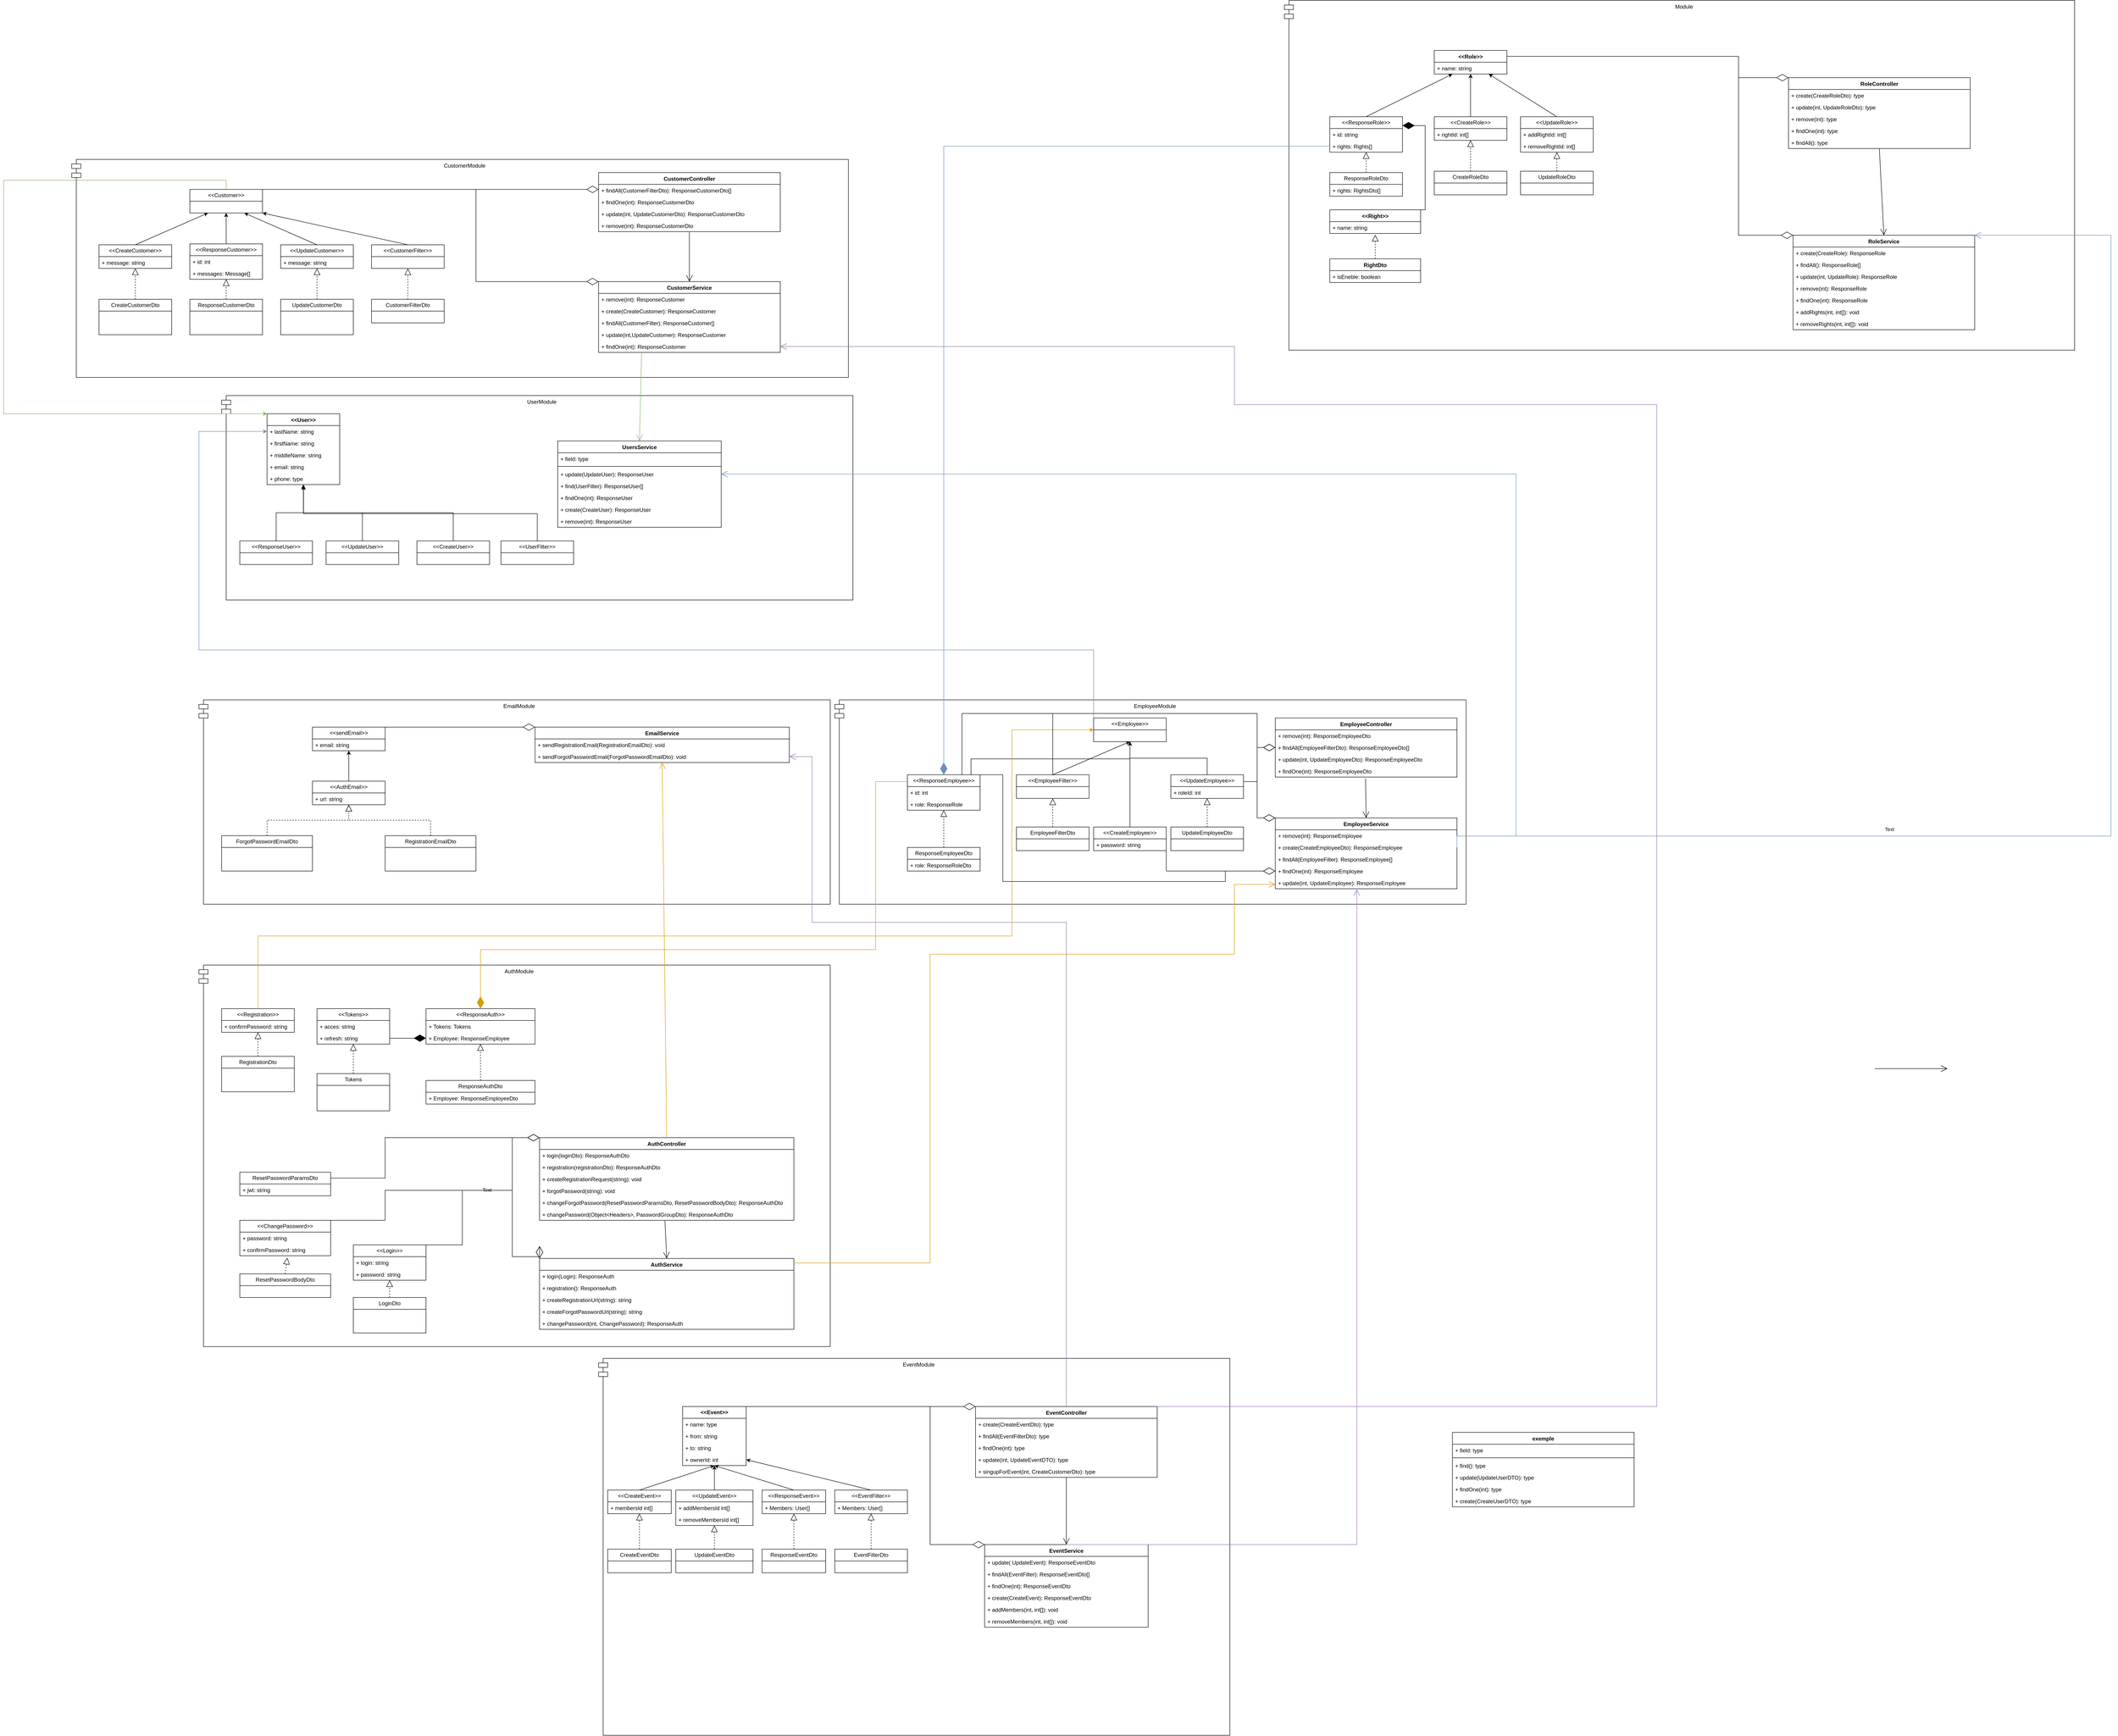 <mxfile version="21.8.2" type="device">
  <diagram id="C5RBs43oDa-KdzZeNtuy" name="Page-1">
    <mxGraphModel dx="4742" dy="3119" grid="1" gridSize="10" guides="1" tooltips="1" connect="1" arrows="1" fold="1" page="1" pageScale="1" pageWidth="1169" pageHeight="827" math="0" shadow="0">
      <root>
        <mxCell id="WIyWlLk6GJQsqaUBKTNV-0" />
        <mxCell id="WIyWlLk6GJQsqaUBKTNV-1" parent="WIyWlLk6GJQsqaUBKTNV-0" />
        <mxCell id="VNT8Z2DhuyBV-pnpAZqt-602" value="EventModule" style="shape=module;align=left;spacingLeft=20;align=center;verticalAlign=top;whiteSpace=wrap;html=1;" parent="WIyWlLk6GJQsqaUBKTNV-1" vertex="1">
          <mxGeometry x="-1400" y="1280" width="1390" height="830" as="geometry" />
        </mxCell>
        <mxCell id="VNT8Z2DhuyBV-pnpAZqt-601" value="Module" style="shape=module;align=left;spacingLeft=20;align=center;verticalAlign=top;whiteSpace=wrap;html=1;" parent="WIyWlLk6GJQsqaUBKTNV-1" vertex="1">
          <mxGeometry x="110" y="-1710" width="1740" height="770" as="geometry" />
        </mxCell>
        <mxCell id="VNT8Z2DhuyBV-pnpAZqt-600" value="CustomerModule" style="shape=module;align=left;spacingLeft=20;align=center;verticalAlign=top;whiteSpace=wrap;html=1;" parent="WIyWlLk6GJQsqaUBKTNV-1" vertex="1">
          <mxGeometry x="-2560" y="-1360" width="1710" height="480" as="geometry" />
        </mxCell>
        <mxCell id="VNT8Z2DhuyBV-pnpAZqt-599" value="UserModule" style="shape=module;align=left;spacingLeft=20;align=center;verticalAlign=top;whiteSpace=wrap;html=1;" parent="WIyWlLk6GJQsqaUBKTNV-1" vertex="1">
          <mxGeometry x="-2230" y="-840" width="1390" height="450" as="geometry" />
        </mxCell>
        <mxCell id="VNT8Z2DhuyBV-pnpAZqt-597" value="EmployeeModule" style="shape=module;align=left;spacingLeft=20;align=center;verticalAlign=top;whiteSpace=wrap;html=1;" parent="WIyWlLk6GJQsqaUBKTNV-1" vertex="1">
          <mxGeometry x="-880" y="-170" width="1390" height="450" as="geometry" />
        </mxCell>
        <mxCell id="VNT8Z2DhuyBV-pnpAZqt-557" value="EmailModule" style="shape=module;align=left;spacingLeft=20;align=center;verticalAlign=top;whiteSpace=wrap;html=1;" parent="WIyWlLk6GJQsqaUBKTNV-1" vertex="1">
          <mxGeometry x="-2280" y="-170" width="1390" height="450" as="geometry" />
        </mxCell>
        <mxCell id="VNT8Z2DhuyBV-pnpAZqt-556" value="AuthModule" style="shape=module;align=left;spacingLeft=20;align=center;verticalAlign=top;whiteSpace=wrap;html=1;" parent="WIyWlLk6GJQsqaUBKTNV-1" vertex="1">
          <mxGeometry x="-2280" y="414" width="1390" height="840" as="geometry" />
        </mxCell>
        <mxCell id="VNT8Z2DhuyBV-pnpAZqt-8" value="UsersService" style="swimlane;fontStyle=1;align=center;verticalAlign=top;childLayout=stackLayout;horizontal=1;startSize=26;horizontalStack=0;resizeParent=1;resizeParentMax=0;resizeLast=0;collapsible=1;marginBottom=0;whiteSpace=wrap;html=1;" parent="WIyWlLk6GJQsqaUBKTNV-1" vertex="1">
          <mxGeometry x="-1490" y="-740" width="360" height="190" as="geometry" />
        </mxCell>
        <mxCell id="VNT8Z2DhuyBV-pnpAZqt-9" value="+ field: type" style="text;strokeColor=none;fillColor=none;align=left;verticalAlign=top;spacingLeft=4;spacingRight=4;overflow=hidden;rotatable=0;points=[[0,0.5],[1,0.5]];portConstraint=eastwest;whiteSpace=wrap;html=1;" parent="VNT8Z2DhuyBV-pnpAZqt-8" vertex="1">
          <mxGeometry y="26" width="360" height="26" as="geometry" />
        </mxCell>
        <mxCell id="VNT8Z2DhuyBV-pnpAZqt-10" value="" style="line;strokeWidth=1;fillColor=none;align=left;verticalAlign=middle;spacingTop=-1;spacingLeft=3;spacingRight=3;rotatable=0;labelPosition=right;points=[];portConstraint=eastwest;strokeColor=inherit;" parent="VNT8Z2DhuyBV-pnpAZqt-8" vertex="1">
          <mxGeometry y="52" width="360" height="8" as="geometry" />
        </mxCell>
        <mxCell id="VNT8Z2DhuyBV-pnpAZqt-31" value="+ update(UpdateUser):&amp;nbsp;ResponseUser" style="text;strokeColor=none;fillColor=none;align=left;verticalAlign=top;spacingLeft=4;spacingRight=4;overflow=hidden;rotatable=0;points=[[0,0.5],[1,0.5]];portConstraint=eastwest;whiteSpace=wrap;html=1;" parent="VNT8Z2DhuyBV-pnpAZqt-8" vertex="1">
          <mxGeometry y="60" width="360" height="26" as="geometry" />
        </mxCell>
        <mxCell id="VNT8Z2DhuyBV-pnpAZqt-33" value="+ find(UserFilter):&amp;nbsp;ResponseUser[]" style="text;strokeColor=none;fillColor=none;align=left;verticalAlign=top;spacingLeft=4;spacingRight=4;overflow=hidden;rotatable=0;points=[[0,0.5],[1,0.5]];portConstraint=eastwest;whiteSpace=wrap;html=1;" parent="VNT8Z2DhuyBV-pnpAZqt-8" vertex="1">
          <mxGeometry y="86" width="360" height="26" as="geometry" />
        </mxCell>
        <mxCell id="VNT8Z2DhuyBV-pnpAZqt-34" value="+ findOne(int):&amp;nbsp;ResponseUser" style="text;strokeColor=none;fillColor=none;align=left;verticalAlign=top;spacingLeft=4;spacingRight=4;overflow=hidden;rotatable=0;points=[[0,0.5],[1,0.5]];portConstraint=eastwest;whiteSpace=wrap;html=1;" parent="VNT8Z2DhuyBV-pnpAZqt-8" vertex="1">
          <mxGeometry y="112" width="360" height="26" as="geometry" />
        </mxCell>
        <mxCell id="VNT8Z2DhuyBV-pnpAZqt-11" value="+ create(CreateUser):&amp;nbsp;ResponseUser" style="text;strokeColor=none;fillColor=none;align=left;verticalAlign=top;spacingLeft=4;spacingRight=4;overflow=hidden;rotatable=0;points=[[0,0.5],[1,0.5]];portConstraint=eastwest;whiteSpace=wrap;html=1;" parent="VNT8Z2DhuyBV-pnpAZqt-8" vertex="1">
          <mxGeometry y="138" width="360" height="26" as="geometry" />
        </mxCell>
        <mxCell id="VNT8Z2DhuyBV-pnpAZqt-674" value="+ remove(int):&amp;nbsp;ResponseUser" style="text;strokeColor=none;fillColor=none;align=left;verticalAlign=top;spacingLeft=4;spacingRight=4;overflow=hidden;rotatable=0;points=[[0,0.5],[1,0.5]];portConstraint=eastwest;whiteSpace=wrap;html=1;" parent="VNT8Z2DhuyBV-pnpAZqt-8" vertex="1">
          <mxGeometry y="164" width="360" height="26" as="geometry" />
        </mxCell>
        <mxCell id="VNT8Z2DhuyBV-pnpAZqt-23" value="CustomerService" style="swimlane;fontStyle=1;align=center;verticalAlign=top;childLayout=stackLayout;horizontal=1;startSize=26;horizontalStack=0;resizeParent=1;resizeParentMax=0;resizeLast=0;collapsible=1;marginBottom=0;whiteSpace=wrap;html=1;" parent="WIyWlLk6GJQsqaUBKTNV-1" vertex="1">
          <mxGeometry x="-1400" y="-1091" width="400" height="156" as="geometry" />
        </mxCell>
        <mxCell id="VNT8Z2DhuyBV-pnpAZqt-675" value="+ remove(int):&amp;nbsp;ResponseCustomer" style="text;strokeColor=none;fillColor=none;align=left;verticalAlign=top;spacingLeft=4;spacingRight=4;overflow=hidden;rotatable=0;points=[[0,0.5],[1,0.5]];portConstraint=eastwest;whiteSpace=wrap;html=1;" parent="VNT8Z2DhuyBV-pnpAZqt-23" vertex="1">
          <mxGeometry y="26" width="400" height="26" as="geometry" />
        </mxCell>
        <mxCell id="VNT8Z2DhuyBV-pnpAZqt-43" value="+ create(CreateCustomer):&amp;nbsp;ResponseCustomer" style="text;strokeColor=none;fillColor=none;align=left;verticalAlign=top;spacingLeft=4;spacingRight=4;overflow=hidden;rotatable=0;points=[[0,0.5],[1,0.5]];portConstraint=eastwest;whiteSpace=wrap;html=1;" parent="VNT8Z2DhuyBV-pnpAZqt-23" vertex="1">
          <mxGeometry y="52" width="400" height="26" as="geometry" />
        </mxCell>
        <mxCell id="VNT8Z2DhuyBV-pnpAZqt-200" value="+ findAll(CustomerFilter):&amp;nbsp;ResponseCustomer[]" style="text;strokeColor=none;fillColor=none;align=left;verticalAlign=top;spacingLeft=4;spacingRight=4;overflow=hidden;rotatable=0;points=[[0,0.5],[1,0.5]];portConstraint=eastwest;whiteSpace=wrap;html=1;" parent="VNT8Z2DhuyBV-pnpAZqt-23" vertex="1">
          <mxGeometry y="78" width="400" height="26" as="geometry" />
        </mxCell>
        <mxCell id="VNT8Z2DhuyBV-pnpAZqt-202" value="+ update(int,UpdateCustomer):&amp;nbsp;ResponseCustomer" style="text;strokeColor=none;fillColor=none;align=left;verticalAlign=top;spacingLeft=4;spacingRight=4;overflow=hidden;rotatable=0;points=[[0,0.5],[1,0.5]];portConstraint=eastwest;whiteSpace=wrap;html=1;" parent="VNT8Z2DhuyBV-pnpAZqt-23" vertex="1">
          <mxGeometry y="104" width="400" height="26" as="geometry" />
        </mxCell>
        <mxCell id="VNT8Z2DhuyBV-pnpAZqt-201" value="+ findOne(int):&amp;nbsp;ResponseCustomer" style="text;strokeColor=none;fillColor=none;align=left;verticalAlign=top;spacingLeft=4;spacingRight=4;overflow=hidden;rotatable=0;points=[[0,0.5],[1,0.5]];portConstraint=eastwest;whiteSpace=wrap;html=1;" parent="VNT8Z2DhuyBV-pnpAZqt-23" vertex="1">
          <mxGeometry y="130" width="400" height="26" as="geometry" />
        </mxCell>
        <mxCell id="VNT8Z2DhuyBV-pnpAZqt-27" value="EmployeeService" style="swimlane;fontStyle=1;align=center;verticalAlign=top;childLayout=stackLayout;horizontal=1;startSize=26;horizontalStack=0;resizeParent=1;resizeParentMax=0;resizeLast=0;collapsible=1;marginBottom=0;whiteSpace=wrap;html=1;" parent="WIyWlLk6GJQsqaUBKTNV-1" vertex="1">
          <mxGeometry x="90" y="90" width="400" height="156" as="geometry" />
        </mxCell>
        <mxCell id="VNT8Z2DhuyBV-pnpAZqt-672" value="+ remove(int): ResponseEmployee" style="text;strokeColor=none;fillColor=none;align=left;verticalAlign=top;spacingLeft=4;spacingRight=4;overflow=hidden;rotatable=0;points=[[0,0.5],[1,0.5]];portConstraint=eastwest;whiteSpace=wrap;html=1;" parent="VNT8Z2DhuyBV-pnpAZqt-27" vertex="1">
          <mxGeometry y="26" width="400" height="26" as="geometry" />
        </mxCell>
        <mxCell id="VNT8Z2DhuyBV-pnpAZqt-36" value="+ create(CreateEmployeeDto): ResponseEmployee" style="text;strokeColor=none;fillColor=none;align=left;verticalAlign=top;spacingLeft=4;spacingRight=4;overflow=hidden;rotatable=0;points=[[0,0.5],[1,0.5]];portConstraint=eastwest;whiteSpace=wrap;html=1;" parent="VNT8Z2DhuyBV-pnpAZqt-27" vertex="1">
          <mxGeometry y="52" width="400" height="26" as="geometry" />
        </mxCell>
        <mxCell id="VNT8Z2DhuyBV-pnpAZqt-203" value="+ findAll(EmployeeFilter): ResponseEmployee[]" style="text;strokeColor=none;fillColor=none;align=left;verticalAlign=top;spacingLeft=4;spacingRight=4;overflow=hidden;rotatable=0;points=[[0,0.5],[1,0.5]];portConstraint=eastwest;whiteSpace=wrap;html=1;" parent="VNT8Z2DhuyBV-pnpAZqt-27" vertex="1">
          <mxGeometry y="78" width="400" height="26" as="geometry" />
        </mxCell>
        <mxCell id="VNT8Z2DhuyBV-pnpAZqt-205" value="+ findOne(int): ResponseEmployee" style="text;strokeColor=none;fillColor=none;align=left;verticalAlign=top;spacingLeft=4;spacingRight=4;overflow=hidden;rotatable=0;points=[[0,0.5],[1,0.5]];portConstraint=eastwest;whiteSpace=wrap;html=1;" parent="VNT8Z2DhuyBV-pnpAZqt-27" vertex="1">
          <mxGeometry y="104" width="400" height="26" as="geometry" />
        </mxCell>
        <mxCell id="VNT8Z2DhuyBV-pnpAZqt-204" value="+ update(int, UpdateEmployee): ResponseEmployee" style="text;strokeColor=none;fillColor=none;align=left;verticalAlign=top;spacingLeft=4;spacingRight=4;overflow=hidden;rotatable=0;points=[[0,0.5],[1,0.5]];portConstraint=eastwest;whiteSpace=wrap;html=1;" parent="VNT8Z2DhuyBV-pnpAZqt-27" vertex="1">
          <mxGeometry y="130" width="400" height="26" as="geometry" />
        </mxCell>
        <mxCell id="VNT8Z2DhuyBV-pnpAZqt-58" value="EmployeeController" style="swimlane;fontStyle=1;align=center;verticalAlign=top;childLayout=stackLayout;horizontal=1;startSize=26;horizontalStack=0;resizeParent=1;resizeParentMax=0;resizeLast=0;collapsible=1;marginBottom=0;whiteSpace=wrap;html=1;" parent="WIyWlLk6GJQsqaUBKTNV-1" vertex="1">
          <mxGeometry x="90" y="-130" width="400" height="130" as="geometry" />
        </mxCell>
        <mxCell id="VNT8Z2DhuyBV-pnpAZqt-671" value="+ remove(int):&amp;nbsp;ResponseEmployeeDto" style="text;strokeColor=none;fillColor=none;align=left;verticalAlign=top;spacingLeft=4;spacingRight=4;overflow=hidden;rotatable=0;points=[[0,0.5],[1,0.5]];portConstraint=eastwest;whiteSpace=wrap;html=1;" parent="VNT8Z2DhuyBV-pnpAZqt-58" vertex="1">
          <mxGeometry y="26" width="400" height="26" as="geometry" />
        </mxCell>
        <mxCell id="VNT8Z2DhuyBV-pnpAZqt-194" value="+ findAll(EmployeeFilterDto):&amp;nbsp;ResponseEmployeeDto[]" style="text;strokeColor=none;fillColor=none;align=left;verticalAlign=top;spacingLeft=4;spacingRight=4;overflow=hidden;rotatable=0;points=[[0,0.5],[1,0.5]];portConstraint=eastwest;whiteSpace=wrap;html=1;" parent="VNT8Z2DhuyBV-pnpAZqt-58" vertex="1">
          <mxGeometry y="52" width="400" height="26" as="geometry" />
        </mxCell>
        <mxCell id="VNT8Z2DhuyBV-pnpAZqt-195" value="+ update(int, UpdateEmployeeDto):&amp;nbsp;ResponseEmployeeDto" style="text;strokeColor=none;fillColor=none;align=left;verticalAlign=top;spacingLeft=4;spacingRight=4;overflow=hidden;rotatable=0;points=[[0,0.5],[1,0.5]];portConstraint=eastwest;whiteSpace=wrap;html=1;" parent="VNT8Z2DhuyBV-pnpAZqt-58" vertex="1">
          <mxGeometry y="78" width="400" height="26" as="geometry" />
        </mxCell>
        <mxCell id="VNT8Z2DhuyBV-pnpAZqt-196" value="+ findOne(int):&amp;nbsp;ResponseEmployeeDto" style="text;strokeColor=none;fillColor=none;align=left;verticalAlign=top;spacingLeft=4;spacingRight=4;overflow=hidden;rotatable=0;points=[[0,0.5],[1,0.5]];portConstraint=eastwest;whiteSpace=wrap;html=1;" parent="VNT8Z2DhuyBV-pnpAZqt-58" vertex="1">
          <mxGeometry y="104" width="400" height="26" as="geometry" />
        </mxCell>
        <mxCell id="VNT8Z2DhuyBV-pnpAZqt-65" value="CustomerController&lt;br&gt;" style="swimlane;fontStyle=1;align=center;verticalAlign=top;childLayout=stackLayout;horizontal=1;startSize=26;horizontalStack=0;resizeParent=1;resizeParentMax=0;resizeLast=0;collapsible=1;marginBottom=0;whiteSpace=wrap;html=1;" parent="WIyWlLk6GJQsqaUBKTNV-1" vertex="1">
          <mxGeometry x="-1400" y="-1331" width="400" height="130" as="geometry" />
        </mxCell>
        <mxCell id="VNT8Z2DhuyBV-pnpAZqt-197" value="+ findAll(CustomerFilterDto):&amp;nbsp;ResponseCustomerDto[]" style="text;strokeColor=none;fillColor=none;align=left;verticalAlign=top;spacingLeft=4;spacingRight=4;overflow=hidden;rotatable=0;points=[[0,0.5],[1,0.5]];portConstraint=eastwest;whiteSpace=wrap;html=1;" parent="VNT8Z2DhuyBV-pnpAZqt-65" vertex="1">
          <mxGeometry y="26" width="400" height="26" as="geometry" />
        </mxCell>
        <mxCell id="VNT8Z2DhuyBV-pnpAZqt-199" value="+ findOne(int):&amp;nbsp;ResponseCustomerDto" style="text;strokeColor=none;fillColor=none;align=left;verticalAlign=top;spacingLeft=4;spacingRight=4;overflow=hidden;rotatable=0;points=[[0,0.5],[1,0.5]];portConstraint=eastwest;whiteSpace=wrap;html=1;" parent="VNT8Z2DhuyBV-pnpAZqt-65" vertex="1">
          <mxGeometry y="52" width="400" height="26" as="geometry" />
        </mxCell>
        <mxCell id="VNT8Z2DhuyBV-pnpAZqt-198" value="+ update(int, UpdateCustomerDto):&amp;nbsp;ResponseCustomerDto" style="text;strokeColor=none;fillColor=none;align=left;verticalAlign=top;spacingLeft=4;spacingRight=4;overflow=hidden;rotatable=0;points=[[0,0.5],[1,0.5]];portConstraint=eastwest;whiteSpace=wrap;html=1;" parent="VNT8Z2DhuyBV-pnpAZqt-65" vertex="1">
          <mxGeometry y="78" width="400" height="26" as="geometry" />
        </mxCell>
        <mxCell id="VNT8Z2DhuyBV-pnpAZqt-673" value="+ remove(int):&amp;nbsp;ResponseCustomerDto" style="text;strokeColor=none;fillColor=none;align=left;verticalAlign=top;spacingLeft=4;spacingRight=4;overflow=hidden;rotatable=0;points=[[0,0.5],[1,0.5]];portConstraint=eastwest;whiteSpace=wrap;html=1;" parent="VNT8Z2DhuyBV-pnpAZqt-65" vertex="1">
          <mxGeometry y="104" width="400" height="26" as="geometry" />
        </mxCell>
        <mxCell id="VNT8Z2DhuyBV-pnpAZqt-73" value="" style="endArrow=open;endFill=1;endSize=12;html=1;rounded=0;entryX=0.5;entryY=0;entryDx=0;entryDy=0;exitX=0.497;exitY=1.141;exitDx=0;exitDy=0;exitPerimeter=0;" parent="WIyWlLk6GJQsqaUBKTNV-1" source="VNT8Z2DhuyBV-pnpAZqt-196" target="VNT8Z2DhuyBV-pnpAZqt-27" edge="1">
          <mxGeometry width="160" relative="1" as="geometry">
            <mxPoint x="680" y="250" as="sourcePoint" />
            <mxPoint x="840" y="250" as="targetPoint" />
          </mxGeometry>
        </mxCell>
        <mxCell id="VNT8Z2DhuyBV-pnpAZqt-74" value="" style="endArrow=open;endFill=1;endSize=12;html=1;rounded=0;entryX=0.5;entryY=0;entryDx=0;entryDy=0;" parent="WIyWlLk6GJQsqaUBKTNV-1" target="VNT8Z2DhuyBV-pnpAZqt-23" edge="1">
          <mxGeometry width="160" relative="1" as="geometry">
            <mxPoint x="-1200" y="-1200" as="sourcePoint" />
            <mxPoint x="-1190" y="-1147" as="targetPoint" />
          </mxGeometry>
        </mxCell>
        <mxCell id="VNT8Z2DhuyBV-pnpAZqt-75" value="exemple" style="swimlane;fontStyle=1;align=center;verticalAlign=top;childLayout=stackLayout;horizontal=1;startSize=26;horizontalStack=0;resizeParent=1;resizeParentMax=0;resizeLast=0;collapsible=1;marginBottom=0;whiteSpace=wrap;html=1;" parent="WIyWlLk6GJQsqaUBKTNV-1" vertex="1">
          <mxGeometry x="480" y="1443" width="400" height="164" as="geometry" />
        </mxCell>
        <mxCell id="VNT8Z2DhuyBV-pnpAZqt-76" value="+ field: type" style="text;strokeColor=none;fillColor=none;align=left;verticalAlign=top;spacingLeft=4;spacingRight=4;overflow=hidden;rotatable=0;points=[[0,0.5],[1,0.5]];portConstraint=eastwest;whiteSpace=wrap;html=1;" parent="VNT8Z2DhuyBV-pnpAZqt-75" vertex="1">
          <mxGeometry y="26" width="400" height="26" as="geometry" />
        </mxCell>
        <mxCell id="VNT8Z2DhuyBV-pnpAZqt-77" value="" style="line;strokeWidth=1;fillColor=none;align=left;verticalAlign=middle;spacingTop=-1;spacingLeft=3;spacingRight=3;rotatable=0;labelPosition=right;points=[];portConstraint=eastwest;strokeColor=inherit;" parent="VNT8Z2DhuyBV-pnpAZqt-75" vertex="1">
          <mxGeometry y="52" width="400" height="8" as="geometry" />
        </mxCell>
        <mxCell id="VNT8Z2DhuyBV-pnpAZqt-78" value="+ find(): type" style="text;strokeColor=none;fillColor=none;align=left;verticalAlign=top;spacingLeft=4;spacingRight=4;overflow=hidden;rotatable=0;points=[[0,0.5],[1,0.5]];portConstraint=eastwest;whiteSpace=wrap;html=1;" parent="VNT8Z2DhuyBV-pnpAZqt-75" vertex="1">
          <mxGeometry y="60" width="400" height="26" as="geometry" />
        </mxCell>
        <mxCell id="VNT8Z2DhuyBV-pnpAZqt-79" value="+ update(UpdateUserDTO): type" style="text;strokeColor=none;fillColor=none;align=left;verticalAlign=top;spacingLeft=4;spacingRight=4;overflow=hidden;rotatable=0;points=[[0,0.5],[1,0.5]];portConstraint=eastwest;whiteSpace=wrap;html=1;" parent="VNT8Z2DhuyBV-pnpAZqt-75" vertex="1">
          <mxGeometry y="86" width="400" height="26" as="geometry" />
        </mxCell>
        <mxCell id="VNT8Z2DhuyBV-pnpAZqt-80" value="+ findOne(int): type" style="text;strokeColor=none;fillColor=none;align=left;verticalAlign=top;spacingLeft=4;spacingRight=4;overflow=hidden;rotatable=0;points=[[0,0.5],[1,0.5]];portConstraint=eastwest;whiteSpace=wrap;html=1;" parent="VNT8Z2DhuyBV-pnpAZqt-75" vertex="1">
          <mxGeometry y="112" width="400" height="26" as="geometry" />
        </mxCell>
        <mxCell id="VNT8Z2DhuyBV-pnpAZqt-81" value="+ create(CreateUserDTO): type" style="text;strokeColor=none;fillColor=none;align=left;verticalAlign=top;spacingLeft=4;spacingRight=4;overflow=hidden;rotatable=0;points=[[0,0.5],[1,0.5]];portConstraint=eastwest;whiteSpace=wrap;html=1;" parent="VNT8Z2DhuyBV-pnpAZqt-75" vertex="1">
          <mxGeometry y="138" width="400" height="26" as="geometry" />
        </mxCell>
        <mxCell id="VNT8Z2DhuyBV-pnpAZqt-83" value="" style="endArrow=open;endFill=1;endSize=12;html=1;rounded=0;exitX=0.237;exitY=0.928;exitDx=0;exitDy=0;entryX=0.5;entryY=0;entryDx=0;entryDy=0;exitPerimeter=0;fillColor=#d5e8d4;strokeColor=#82b366;" parent="WIyWlLk6GJQsqaUBKTNV-1" source="VNT8Z2DhuyBV-pnpAZqt-201" target="VNT8Z2DhuyBV-pnpAZqt-8" edge="1">
          <mxGeometry width="160" relative="1" as="geometry">
            <mxPoint x="1100" y="250" as="sourcePoint" />
            <mxPoint x="1260" y="250" as="targetPoint" />
          </mxGeometry>
        </mxCell>
        <mxCell id="VNT8Z2DhuyBV-pnpAZqt-84" value="" style="endArrow=open;endFill=1;endSize=12;html=1;rounded=0;entryX=1;entryY=0.5;entryDx=0;entryDy=0;exitX=1;exitY=0.5;exitDx=0;exitDy=0;edgeStyle=orthogonalEdgeStyle;fillColor=#dae8fc;strokeColor=#6c8ebf;" parent="WIyWlLk6GJQsqaUBKTNV-1" source="VNT8Z2DhuyBV-pnpAZqt-36" target="VNT8Z2DhuyBV-pnpAZqt-31" edge="1">
          <mxGeometry width="160" relative="1" as="geometry">
            <mxPoint x="780" y="440" as="sourcePoint" />
            <mxPoint x="840" y="440" as="targetPoint" />
            <Array as="points">
              <mxPoint x="490" y="130" />
              <mxPoint x="620" y="130" />
              <mxPoint x="620" y="-667" />
            </Array>
          </mxGeometry>
        </mxCell>
        <mxCell id="VNT8Z2DhuyBV-pnpAZqt-139" value="EventService" style="swimlane;fontStyle=1;align=center;verticalAlign=top;childLayout=stackLayout;horizontal=1;startSize=26;horizontalStack=0;resizeParent=1;resizeParentMax=0;resizeLast=0;collapsible=1;marginBottom=0;whiteSpace=wrap;html=1;" parent="WIyWlLk6GJQsqaUBKTNV-1" vertex="1">
          <mxGeometry x="-550" y="1690" width="360" height="182" as="geometry" />
        </mxCell>
        <mxCell id="VNT8Z2DhuyBV-pnpAZqt-210" value="+ update( UpdateEvent):&amp;nbsp;ResponseEventDto" style="text;strokeColor=none;fillColor=none;align=left;verticalAlign=top;spacingLeft=4;spacingRight=4;overflow=hidden;rotatable=0;points=[[0,0.5],[1,0.5]];portConstraint=eastwest;whiteSpace=wrap;html=1;" parent="VNT8Z2DhuyBV-pnpAZqt-139" vertex="1">
          <mxGeometry y="26" width="360" height="26" as="geometry" />
        </mxCell>
        <mxCell id="VNT8Z2DhuyBV-pnpAZqt-212" value="+ findAll(EventFilter): ResponseEventDto[]" style="text;strokeColor=none;fillColor=none;align=left;verticalAlign=top;spacingLeft=4;spacingRight=4;overflow=hidden;rotatable=0;points=[[0,0.5],[1,0.5]];portConstraint=eastwest;whiteSpace=wrap;html=1;" parent="VNT8Z2DhuyBV-pnpAZqt-139" vertex="1">
          <mxGeometry y="52" width="360" height="26" as="geometry" />
        </mxCell>
        <mxCell id="VNT8Z2DhuyBV-pnpAZqt-211" value="+ findOne(int): ResponseEventDto" style="text;strokeColor=none;fillColor=none;align=left;verticalAlign=top;spacingLeft=4;spacingRight=4;overflow=hidden;rotatable=0;points=[[0,0.5],[1,0.5]];portConstraint=eastwest;whiteSpace=wrap;html=1;" parent="VNT8Z2DhuyBV-pnpAZqt-139" vertex="1">
          <mxGeometry y="78" width="360" height="26" as="geometry" />
        </mxCell>
        <mxCell id="VNT8Z2DhuyBV-pnpAZqt-142" value="+ create(CreateEvent): ResponseEventDto" style="text;strokeColor=none;fillColor=none;align=left;verticalAlign=top;spacingLeft=4;spacingRight=4;overflow=hidden;rotatable=0;points=[[0,0.5],[1,0.5]];portConstraint=eastwest;whiteSpace=wrap;html=1;" parent="VNT8Z2DhuyBV-pnpAZqt-139" vertex="1">
          <mxGeometry y="104" width="360" height="26" as="geometry" />
        </mxCell>
        <mxCell id="VwqvW44t24xu36RGsRno-17" value="+ addMembers(int, int[]): void" style="text;strokeColor=none;fillColor=none;align=left;verticalAlign=top;spacingLeft=4;spacingRight=4;overflow=hidden;rotatable=0;points=[[0,0.5],[1,0.5]];portConstraint=eastwest;whiteSpace=wrap;html=1;" vertex="1" parent="VNT8Z2DhuyBV-pnpAZqt-139">
          <mxGeometry y="130" width="360" height="26" as="geometry" />
        </mxCell>
        <mxCell id="VwqvW44t24xu36RGsRno-18" value="+ removeMembers(int, int[]): void" style="text;strokeColor=none;fillColor=none;align=left;verticalAlign=top;spacingLeft=4;spacingRight=4;overflow=hidden;rotatable=0;points=[[0,0.5],[1,0.5]];portConstraint=eastwest;whiteSpace=wrap;html=1;" vertex="1" parent="VNT8Z2DhuyBV-pnpAZqt-139">
          <mxGeometry y="156" width="360" height="26" as="geometry" />
        </mxCell>
        <mxCell id="VNT8Z2DhuyBV-pnpAZqt-143" value="EventController" style="swimlane;fontStyle=1;align=center;verticalAlign=top;childLayout=stackLayout;horizontal=1;startSize=26;horizontalStack=0;resizeParent=1;resizeParentMax=0;resizeLast=0;collapsible=1;marginBottom=0;whiteSpace=wrap;html=1;" parent="WIyWlLk6GJQsqaUBKTNV-1" vertex="1">
          <mxGeometry x="-570" y="1386" width="400" height="156" as="geometry" />
        </mxCell>
        <mxCell id="VNT8Z2DhuyBV-pnpAZqt-144" value="+ create(CreateEventDto): type" style="text;strokeColor=none;fillColor=none;align=left;verticalAlign=top;spacingLeft=4;spacingRight=4;overflow=hidden;rotatable=0;points=[[0,0.5],[1,0.5]];portConstraint=eastwest;whiteSpace=wrap;html=1;" parent="VNT8Z2DhuyBV-pnpAZqt-143" vertex="1">
          <mxGeometry y="26" width="400" height="26" as="geometry" />
        </mxCell>
        <mxCell id="VNT8Z2DhuyBV-pnpAZqt-207" value="+ findAll(EventFilterDto): type" style="text;strokeColor=none;fillColor=none;align=left;verticalAlign=top;spacingLeft=4;spacingRight=4;overflow=hidden;rotatable=0;points=[[0,0.5],[1,0.5]];portConstraint=eastwest;whiteSpace=wrap;html=1;" parent="VNT8Z2DhuyBV-pnpAZqt-143" vertex="1">
          <mxGeometry y="52" width="400" height="26" as="geometry" />
        </mxCell>
        <mxCell id="VNT8Z2DhuyBV-pnpAZqt-208" value="+ findOne(int): type" style="text;strokeColor=none;fillColor=none;align=left;verticalAlign=top;spacingLeft=4;spacingRight=4;overflow=hidden;rotatable=0;points=[[0,0.5],[1,0.5]];portConstraint=eastwest;whiteSpace=wrap;html=1;" parent="VNT8Z2DhuyBV-pnpAZqt-143" vertex="1">
          <mxGeometry y="78" width="400" height="26" as="geometry" />
        </mxCell>
        <mxCell id="VNT8Z2DhuyBV-pnpAZqt-209" value="+ update(int, UpdateEventDTO): type" style="text;strokeColor=none;fillColor=none;align=left;verticalAlign=top;spacingLeft=4;spacingRight=4;overflow=hidden;rotatable=0;points=[[0,0.5],[1,0.5]];portConstraint=eastwest;whiteSpace=wrap;html=1;" parent="VNT8Z2DhuyBV-pnpAZqt-143" vertex="1">
          <mxGeometry y="104" width="400" height="26" as="geometry" />
        </mxCell>
        <mxCell id="VwqvW44t24xu36RGsRno-4" value="+ singupForEvent&lt;span style=&quot;&quot;&gt;(int, CreateCustomerDto): type&lt;/span&gt;" style="text;strokeColor=none;fillColor=none;align=left;verticalAlign=top;spacingLeft=4;spacingRight=4;overflow=hidden;rotatable=0;points=[[0,0.5],[1,0.5]];portConstraint=eastwest;whiteSpace=wrap;html=1;" vertex="1" parent="VNT8Z2DhuyBV-pnpAZqt-143">
          <mxGeometry y="130" width="400" height="26" as="geometry" />
        </mxCell>
        <mxCell id="VNT8Z2DhuyBV-pnpAZqt-145" value="" style="endArrow=open;endFill=1;endSize=12;html=1;rounded=0;entryX=0.5;entryY=0;entryDx=0;entryDy=0;exitX=0.5;exitY=1;exitDx=0;exitDy=0;" parent="WIyWlLk6GJQsqaUBKTNV-1" source="VNT8Z2DhuyBV-pnpAZqt-143" target="VNT8Z2DhuyBV-pnpAZqt-139" edge="1">
          <mxGeometry width="160" relative="1" as="geometry">
            <mxPoint x="1720" y="170" as="sourcePoint" />
            <mxPoint x="1820" y="210" as="targetPoint" />
          </mxGeometry>
        </mxCell>
        <mxCell id="VNT8Z2DhuyBV-pnpAZqt-146" value="RoleService" style="swimlane;fontStyle=1;align=center;verticalAlign=top;childLayout=stackLayout;horizontal=1;startSize=26;horizontalStack=0;resizeParent=1;resizeParentMax=0;resizeLast=0;collapsible=1;marginBottom=0;whiteSpace=wrap;html=1;" parent="WIyWlLk6GJQsqaUBKTNV-1" vertex="1">
          <mxGeometry x="1230" y="-1193" width="400" height="208" as="geometry" />
        </mxCell>
        <mxCell id="VNT8Z2DhuyBV-pnpAZqt-149" value="+ create(CreateRole):&amp;nbsp;ResponseRole" style="text;strokeColor=none;fillColor=none;align=left;verticalAlign=top;spacingLeft=4;spacingRight=4;overflow=hidden;rotatable=0;points=[[0,0.5],[1,0.5]];portConstraint=eastwest;whiteSpace=wrap;html=1;" parent="VNT8Z2DhuyBV-pnpAZqt-146" vertex="1">
          <mxGeometry y="26" width="400" height="26" as="geometry" />
        </mxCell>
        <mxCell id="VNT8Z2DhuyBV-pnpAZqt-189" value="+ findAll():&amp;nbsp;ResponseRole[]" style="text;strokeColor=none;fillColor=none;align=left;verticalAlign=top;spacingLeft=4;spacingRight=4;overflow=hidden;rotatable=0;points=[[0,0.5],[1,0.5]];portConstraint=eastwest;whiteSpace=wrap;html=1;" parent="VNT8Z2DhuyBV-pnpAZqt-146" vertex="1">
          <mxGeometry y="52" width="400" height="26" as="geometry" />
        </mxCell>
        <mxCell id="VNT8Z2DhuyBV-pnpAZqt-190" value="+ update(int, UpdateRole):&amp;nbsp;ResponseRole" style="text;strokeColor=none;fillColor=none;align=left;verticalAlign=top;spacingLeft=4;spacingRight=4;overflow=hidden;rotatable=0;points=[[0,0.5],[1,0.5]];portConstraint=eastwest;whiteSpace=wrap;html=1;" parent="VNT8Z2DhuyBV-pnpAZqt-146" vertex="1">
          <mxGeometry y="78" width="400" height="26" as="geometry" />
        </mxCell>
        <mxCell id="VNT8Z2DhuyBV-pnpAZqt-664" value="+ remove(int):&amp;nbsp;ResponseRole" style="text;strokeColor=none;fillColor=none;align=left;verticalAlign=top;spacingLeft=4;spacingRight=4;overflow=hidden;rotatable=0;points=[[0,0.5],[1,0.5]];portConstraint=eastwest;whiteSpace=wrap;html=1;" parent="VNT8Z2DhuyBV-pnpAZqt-146" vertex="1">
          <mxGeometry y="104" width="400" height="26" as="geometry" />
        </mxCell>
        <mxCell id="VNT8Z2DhuyBV-pnpAZqt-188" value="+ findOne(int):&amp;nbsp;ResponseRole" style="text;strokeColor=none;fillColor=none;align=left;verticalAlign=top;spacingLeft=4;spacingRight=4;overflow=hidden;rotatable=0;points=[[0,0.5],[1,0.5]];portConstraint=eastwest;whiteSpace=wrap;html=1;" parent="VNT8Z2DhuyBV-pnpAZqt-146" vertex="1">
          <mxGeometry y="130" width="400" height="26" as="geometry" />
        </mxCell>
        <mxCell id="VNT8Z2DhuyBV-pnpAZqt-668" value="+ addRights(int, int[]): void" style="text;strokeColor=none;fillColor=none;align=left;verticalAlign=top;spacingLeft=4;spacingRight=4;overflow=hidden;rotatable=0;points=[[0,0.5],[1,0.5]];portConstraint=eastwest;whiteSpace=wrap;html=1;" parent="VNT8Z2DhuyBV-pnpAZqt-146" vertex="1">
          <mxGeometry y="156" width="400" height="26" as="geometry" />
        </mxCell>
        <mxCell id="VNT8Z2DhuyBV-pnpAZqt-669" value="+ removeRights(int, int[]): void" style="text;strokeColor=none;fillColor=none;align=left;verticalAlign=top;spacingLeft=4;spacingRight=4;overflow=hidden;rotatable=0;points=[[0,0.5],[1,0.5]];portConstraint=eastwest;whiteSpace=wrap;html=1;" parent="VNT8Z2DhuyBV-pnpAZqt-146" vertex="1">
          <mxGeometry y="182" width="400" height="26" as="geometry" />
        </mxCell>
        <mxCell id="VNT8Z2DhuyBV-pnpAZqt-150" value="RoleController" style="swimlane;fontStyle=1;align=center;verticalAlign=top;childLayout=stackLayout;horizontal=1;startSize=26;horizontalStack=0;resizeParent=1;resizeParentMax=0;resizeLast=0;collapsible=1;marginBottom=0;whiteSpace=wrap;html=1;" parent="WIyWlLk6GJQsqaUBKTNV-1" vertex="1">
          <mxGeometry x="1220" y="-1540" width="400" height="156" as="geometry" />
        </mxCell>
        <mxCell id="VNT8Z2DhuyBV-pnpAZqt-151" value="+ create(CreateRoleDto): type" style="text;strokeColor=none;fillColor=none;align=left;verticalAlign=top;spacingLeft=4;spacingRight=4;overflow=hidden;rotatable=0;points=[[0,0.5],[1,0.5]];portConstraint=eastwest;whiteSpace=wrap;html=1;" parent="VNT8Z2DhuyBV-pnpAZqt-150" vertex="1">
          <mxGeometry y="26" width="400" height="26" as="geometry" />
        </mxCell>
        <mxCell id="VNT8Z2DhuyBV-pnpAZqt-192" value="+ update(int, UpdateRoleDto): type" style="text;strokeColor=none;fillColor=none;align=left;verticalAlign=top;spacingLeft=4;spacingRight=4;overflow=hidden;rotatable=0;points=[[0,0.5],[1,0.5]];portConstraint=eastwest;whiteSpace=wrap;html=1;" parent="VNT8Z2DhuyBV-pnpAZqt-150" vertex="1">
          <mxGeometry y="52" width="400" height="26" as="geometry" />
        </mxCell>
        <mxCell id="VNT8Z2DhuyBV-pnpAZqt-663" value="+ remove(int): type" style="text;strokeColor=none;fillColor=none;align=left;verticalAlign=top;spacingLeft=4;spacingRight=4;overflow=hidden;rotatable=0;points=[[0,0.5],[1,0.5]];portConstraint=eastwest;whiteSpace=wrap;html=1;" parent="VNT8Z2DhuyBV-pnpAZqt-150" vertex="1">
          <mxGeometry y="78" width="400" height="26" as="geometry" />
        </mxCell>
        <mxCell id="VNT8Z2DhuyBV-pnpAZqt-193" value="+ findOne(int): type" style="text;strokeColor=none;fillColor=none;align=left;verticalAlign=top;spacingLeft=4;spacingRight=4;overflow=hidden;rotatable=0;points=[[0,0.5],[1,0.5]];portConstraint=eastwest;whiteSpace=wrap;html=1;" parent="VNT8Z2DhuyBV-pnpAZqt-150" vertex="1">
          <mxGeometry y="104" width="400" height="26" as="geometry" />
        </mxCell>
        <mxCell id="VNT8Z2DhuyBV-pnpAZqt-191" value="+ findAll(): type" style="text;strokeColor=none;fillColor=none;align=left;verticalAlign=top;spacingLeft=4;spacingRight=4;overflow=hidden;rotatable=0;points=[[0,0.5],[1,0.5]];portConstraint=eastwest;whiteSpace=wrap;html=1;" parent="VNT8Z2DhuyBV-pnpAZqt-150" vertex="1">
          <mxGeometry y="130" width="400" height="26" as="geometry" />
        </mxCell>
        <mxCell id="VNT8Z2DhuyBV-pnpAZqt-152" value="" style="endArrow=open;endFill=1;endSize=12;html=1;rounded=0;exitX=0.5;exitY=1;exitDx=0;exitDy=0;entryX=0.5;entryY=0;entryDx=0;entryDy=0;" parent="WIyWlLk6GJQsqaUBKTNV-1" source="VNT8Z2DhuyBV-pnpAZqt-150" target="VNT8Z2DhuyBV-pnpAZqt-146" edge="1">
          <mxGeometry width="160" relative="1" as="geometry">
            <mxPoint x="1620" y="-967" as="sourcePoint" />
            <mxPoint x="1740" y="-970" as="targetPoint" />
          </mxGeometry>
        </mxCell>
        <mxCell id="VNT8Z2DhuyBV-pnpAZqt-154" value="" style="endArrow=open;endFill=1;endSize=12;html=1;rounded=0;exitX=0.5;exitY=0;exitDx=0;exitDy=0;entryX=0.449;entryY=1.044;entryDx=0;entryDy=0;entryPerimeter=0;edgeStyle=orthogonalEdgeStyle;fillColor=#e1d5e7;strokeColor=#9673a6;" parent="WIyWlLk6GJQsqaUBKTNV-1" source="VNT8Z2DhuyBV-pnpAZqt-139" target="VNT8Z2DhuyBV-pnpAZqt-204" edge="1">
          <mxGeometry width="160" relative="1" as="geometry">
            <mxPoint x="780" y="565.72" as="sourcePoint" />
            <mxPoint x="542" y="499.996" as="targetPoint" />
            <Array as="points">
              <mxPoint x="270" y="1690" />
            </Array>
          </mxGeometry>
        </mxCell>
        <mxCell id="VNT8Z2DhuyBV-pnpAZqt-156" value="" style="endArrow=open;endFill=1;endSize=12;html=1;rounded=0;" parent="WIyWlLk6GJQsqaUBKTNV-1" edge="1">
          <mxGeometry width="160" relative="1" as="geometry">
            <mxPoint x="1410" y="642" as="sourcePoint" />
            <mxPoint x="1570" y="642" as="targetPoint" />
          </mxGeometry>
        </mxCell>
        <mxCell id="VNT8Z2DhuyBV-pnpAZqt-157" value="" style="endArrow=open;endFill=1;endSize=12;html=1;rounded=0;exitX=1;exitY=0;exitDx=0;exitDy=0;entryX=1;entryY=0;entryDx=0;entryDy=0;edgeStyle=orthogonalEdgeStyle;fillColor=#dae8fc;strokeColor=#6c8ebf;" parent="WIyWlLk6GJQsqaUBKTNV-1" target="VNT8Z2DhuyBV-pnpAZqt-146" edge="1">
          <mxGeometry width="160" relative="1" as="geometry">
            <mxPoint x="490" y="139.63" as="sourcePoint" />
            <mxPoint x="1120" y="-1172" as="targetPoint" />
            <Array as="points">
              <mxPoint x="490" y="130" />
              <mxPoint x="1930" y="130" />
              <mxPoint x="1930" y="-1193" />
            </Array>
          </mxGeometry>
        </mxCell>
        <mxCell id="VNT8Z2DhuyBV-pnpAZqt-598" value="Text" style="edgeLabel;html=1;align=center;verticalAlign=middle;resizable=0;points=[];" parent="VNT8Z2DhuyBV-pnpAZqt-157" vertex="1" connectable="0">
          <mxGeometry x="-0.373" y="15" relative="1" as="geometry">
            <mxPoint x="-2" as="offset" />
          </mxGeometry>
        </mxCell>
        <mxCell id="VNT8Z2DhuyBV-pnpAZqt-177" value="AuthService" style="swimlane;fontStyle=1;align=center;verticalAlign=top;childLayout=stackLayout;horizontal=1;startSize=26;horizontalStack=0;resizeParent=1;resizeParentMax=0;resizeLast=0;collapsible=1;marginBottom=0;whiteSpace=wrap;html=1;" parent="WIyWlLk6GJQsqaUBKTNV-1" vertex="1">
          <mxGeometry x="-1530" y="1060" width="560" height="156" as="geometry" />
        </mxCell>
        <mxCell id="VNT8Z2DhuyBV-pnpAZqt-180" value="+ login(Login):&amp;nbsp;ResponseAuth" style="text;strokeColor=none;fillColor=none;align=left;verticalAlign=top;spacingLeft=4;spacingRight=4;overflow=hidden;rotatable=0;points=[[0,0.5],[1,0.5]];portConstraint=eastwest;whiteSpace=wrap;html=1;" parent="VNT8Z2DhuyBV-pnpAZqt-177" vertex="1">
          <mxGeometry y="26" width="560" height="26" as="geometry" />
        </mxCell>
        <mxCell id="VNT8Z2DhuyBV-pnpAZqt-186" value="+ registration():&amp;nbsp;ResponseAuth" style="text;strokeColor=none;fillColor=none;align=left;verticalAlign=top;spacingLeft=4;spacingRight=4;overflow=hidden;rotatable=0;points=[[0,0.5],[1,0.5]];portConstraint=eastwest;whiteSpace=wrap;html=1;" parent="VNT8Z2DhuyBV-pnpAZqt-177" vertex="1">
          <mxGeometry y="52" width="560" height="26" as="geometry" />
        </mxCell>
        <mxCell id="VNT8Z2DhuyBV-pnpAZqt-246" value="+ createRegistrationUrl(string):&amp;nbsp;string" style="text;strokeColor=none;fillColor=none;align=left;verticalAlign=top;spacingLeft=4;spacingRight=4;overflow=hidden;rotatable=0;points=[[0,0.5],[1,0.5]];portConstraint=eastwest;whiteSpace=wrap;html=1;" parent="VNT8Z2DhuyBV-pnpAZqt-177" vertex="1">
          <mxGeometry y="78" width="560" height="26" as="geometry" />
        </mxCell>
        <mxCell id="VNT8Z2DhuyBV-pnpAZqt-253" value="+ createForgotPasswordUrl&lt;span style=&quot;&quot;&gt;(string): string&lt;/span&gt;" style="text;strokeColor=none;fillColor=none;align=left;verticalAlign=top;spacingLeft=4;spacingRight=4;overflow=hidden;rotatable=0;points=[[0,0.5],[1,0.5]];portConstraint=eastwest;whiteSpace=wrap;html=1;" parent="VNT8Z2DhuyBV-pnpAZqt-177" vertex="1">
          <mxGeometry y="104" width="560" height="26" as="geometry" />
        </mxCell>
        <mxCell id="VNT8Z2DhuyBV-pnpAZqt-255" value="+ changePassword(int, ChangePassword):&amp;nbsp;ResponseAuth" style="text;strokeColor=none;fillColor=none;align=left;verticalAlign=top;spacingLeft=4;spacingRight=4;overflow=hidden;rotatable=0;points=[[0,0.5],[1,0.5]];portConstraint=eastwest;whiteSpace=wrap;html=1;" parent="VNT8Z2DhuyBV-pnpAZqt-177" vertex="1">
          <mxGeometry y="130" width="560" height="26" as="geometry" />
        </mxCell>
        <mxCell id="VNT8Z2DhuyBV-pnpAZqt-181" value="" style="endArrow=open;endFill=1;endSize=12;html=1;rounded=0;exitX=1.005;exitY=0.078;exitDx=0;exitDy=0;entryX=-0.001;entryY=0.623;entryDx=0;entryDy=0;exitPerimeter=0;entryPerimeter=0;edgeStyle=orthogonalEdgeStyle;fillColor=#ffe6cc;strokeColor=#d79b00;" parent="WIyWlLk6GJQsqaUBKTNV-1" source="VNT8Z2DhuyBV-pnpAZqt-177" target="VNT8Z2DhuyBV-pnpAZqt-204" edge="1">
          <mxGeometry width="160" relative="1" as="geometry">
            <mxPoint x="180" y="360" as="sourcePoint" />
            <mxPoint x="340" y="360" as="targetPoint" />
            <Array as="points">
              <mxPoint x="-967" y="1070" />
              <mxPoint x="-670" y="1070" />
              <mxPoint x="-670" y="390" />
              <mxPoint y="390" />
              <mxPoint y="236" />
            </Array>
          </mxGeometry>
        </mxCell>
        <mxCell id="VNT8Z2DhuyBV-pnpAZqt-182" value="AuthController" style="swimlane;fontStyle=1;align=center;verticalAlign=top;childLayout=stackLayout;horizontal=1;startSize=26;horizontalStack=0;resizeParent=1;resizeParentMax=0;resizeLast=0;collapsible=1;marginBottom=0;whiteSpace=wrap;html=1;" parent="WIyWlLk6GJQsqaUBKTNV-1" vertex="1">
          <mxGeometry x="-1530" y="794" width="560" height="182" as="geometry" />
        </mxCell>
        <mxCell id="VNT8Z2DhuyBV-pnpAZqt-183" value="+ login(loginDto):&amp;nbsp;ResponseAuthDto" style="text;strokeColor=none;fillColor=none;align=left;verticalAlign=top;spacingLeft=4;spacingRight=4;overflow=hidden;rotatable=0;points=[[0,0.5],[1,0.5]];portConstraint=eastwest;whiteSpace=wrap;html=1;" parent="VNT8Z2DhuyBV-pnpAZqt-182" vertex="1">
          <mxGeometry y="26" width="560" height="26" as="geometry" />
        </mxCell>
        <mxCell id="VNT8Z2DhuyBV-pnpAZqt-185" value="+ registration(registrationDto):&amp;nbsp;ResponseAuthDto" style="text;strokeColor=none;fillColor=none;align=left;verticalAlign=top;spacingLeft=4;spacingRight=4;overflow=hidden;rotatable=0;points=[[0,0.5],[1,0.5]];portConstraint=eastwest;whiteSpace=wrap;html=1;" parent="VNT8Z2DhuyBV-pnpAZqt-182" vertex="1">
          <mxGeometry y="52" width="560" height="26" as="geometry" />
        </mxCell>
        <mxCell id="VNT8Z2DhuyBV-pnpAZqt-250" value="+ createRegistrationRequest(string): void" style="text;strokeColor=none;fillColor=none;align=left;verticalAlign=top;spacingLeft=4;spacingRight=4;overflow=hidden;rotatable=0;points=[[0,0.5],[1,0.5]];portConstraint=eastwest;whiteSpace=wrap;html=1;" parent="VNT8Z2DhuyBV-pnpAZqt-182" vertex="1">
          <mxGeometry y="78" width="560" height="26" as="geometry" />
        </mxCell>
        <mxCell id="VNT8Z2DhuyBV-pnpAZqt-251" value="+&amp;nbsp;forgotPassword&lt;span style=&quot;&quot;&gt;(string): void&lt;/span&gt;" style="text;strokeColor=none;fillColor=none;align=left;verticalAlign=top;spacingLeft=4;spacingRight=4;overflow=hidden;rotatable=0;points=[[0,0.5],[1,0.5]];portConstraint=eastwest;whiteSpace=wrap;html=1;" parent="VNT8Z2DhuyBV-pnpAZqt-182" vertex="1">
          <mxGeometry y="104" width="560" height="26" as="geometry" />
        </mxCell>
        <mxCell id="VNT8Z2DhuyBV-pnpAZqt-245" value="+ changeForgotPassword(ResetPasswordParamsDto, ResetPasswordBodyDto):&amp;nbsp;ResponseAuthDto" style="text;strokeColor=none;fillColor=none;align=left;verticalAlign=top;spacingLeft=4;spacingRight=4;overflow=hidden;rotatable=0;points=[[0,0.5],[1,0.5]];portConstraint=eastwest;whiteSpace=wrap;html=1;" parent="VNT8Z2DhuyBV-pnpAZqt-182" vertex="1">
          <mxGeometry y="130" width="560" height="26" as="geometry" />
        </mxCell>
        <mxCell id="VNT8Z2DhuyBV-pnpAZqt-252" value="+ changePassword(Object&amp;lt;Headers&amp;gt;, PasswordGroupDto):&amp;nbsp;ResponseAuthDto" style="text;strokeColor=none;fillColor=none;align=left;verticalAlign=top;spacingLeft=4;spacingRight=4;overflow=hidden;rotatable=0;points=[[0,0.5],[1,0.5]];portConstraint=eastwest;whiteSpace=wrap;html=1;" parent="VNT8Z2DhuyBV-pnpAZqt-182" vertex="1">
          <mxGeometry y="156" width="560" height="26" as="geometry" />
        </mxCell>
        <mxCell id="VNT8Z2DhuyBV-pnpAZqt-184" value="" style="endArrow=open;endFill=1;endSize=12;html=1;rounded=0;exitX=0.493;exitY=1.033;exitDx=0;exitDy=0;entryX=0.5;entryY=0;entryDx=0;entryDy=0;exitPerimeter=0;" parent="WIyWlLk6GJQsqaUBKTNV-1" source="VNT8Z2DhuyBV-pnpAZqt-252" target="VNT8Z2DhuyBV-pnpAZqt-177" edge="1">
          <mxGeometry width="160" relative="1" as="geometry">
            <mxPoint x="-270" y="354" as="sourcePoint" />
            <mxPoint x="-110" y="354" as="targetPoint" />
          </mxGeometry>
        </mxCell>
        <mxCell id="VNT8Z2DhuyBV-pnpAZqt-231" value="EmailService" style="swimlane;fontStyle=1;align=center;verticalAlign=top;childLayout=stackLayout;horizontal=1;startSize=26;horizontalStack=0;resizeParent=1;resizeParentMax=0;resizeLast=0;collapsible=1;marginBottom=0;whiteSpace=wrap;html=1;" parent="WIyWlLk6GJQsqaUBKTNV-1" vertex="1">
          <mxGeometry x="-1540" y="-110" width="560" height="78" as="geometry" />
        </mxCell>
        <mxCell id="VNT8Z2DhuyBV-pnpAZqt-248" value="+ sendRegistrationEmail(RegistrationEmailDto): void" style="text;strokeColor=none;fillColor=none;align=left;verticalAlign=top;spacingLeft=4;spacingRight=4;overflow=hidden;rotatable=0;points=[[0,0.5],[1,0.5]];portConstraint=eastwest;whiteSpace=wrap;html=1;" parent="VNT8Z2DhuyBV-pnpAZqt-231" vertex="1">
          <mxGeometry y="26" width="560" height="26" as="geometry" />
        </mxCell>
        <mxCell id="VNT8Z2DhuyBV-pnpAZqt-256" value="+ sendForgotPasswordEmail(ForgotPasswordEmailDto): void" style="text;strokeColor=none;fillColor=none;align=left;verticalAlign=top;spacingLeft=4;spacingRight=4;overflow=hidden;rotatable=0;points=[[0,0.5],[1,0.5]];portConstraint=eastwest;whiteSpace=wrap;html=1;" parent="VNT8Z2DhuyBV-pnpAZqt-231" vertex="1">
          <mxGeometry y="52" width="560" height="26" as="geometry" />
        </mxCell>
        <mxCell id="VNT8Z2DhuyBV-pnpAZqt-247" value="" style="endArrow=open;endFill=1;endSize=12;html=1;rounded=0;exitX=0.5;exitY=0;exitDx=0;exitDy=0;entryX=0.5;entryY=1;entryDx=0;entryDy=0;fillColor=#ffe6cc;strokeColor=#d79b00;" parent="WIyWlLk6GJQsqaUBKTNV-1" source="VNT8Z2DhuyBV-pnpAZqt-182" target="VNT8Z2DhuyBV-pnpAZqt-231" edge="1">
          <mxGeometry width="160" relative="1" as="geometry">
            <mxPoint x="-320" y="784.47" as="sourcePoint" />
            <mxPoint x="-200" y="290" as="targetPoint" />
          </mxGeometry>
        </mxCell>
        <mxCell id="VNT8Z2DhuyBV-pnpAZqt-285" value="UpdateEmployeeDto" style="swimlane;fontStyle=0;childLayout=stackLayout;horizontal=1;startSize=26;fillColor=none;horizontalStack=0;resizeParent=1;resizeParentMax=0;resizeLast=0;collapsible=1;marginBottom=0;whiteSpace=wrap;html=1;" parent="WIyWlLk6GJQsqaUBKTNV-1" vertex="1">
          <mxGeometry x="-140" y="110" width="160" height="52" as="geometry" />
        </mxCell>
        <mxCell id="VNT8Z2DhuyBV-pnpAZqt-293" value="CreateCustomerDto" style="swimlane;fontStyle=0;childLayout=stackLayout;horizontal=1;startSize=26;fillColor=none;horizontalStack=0;resizeParent=1;resizeParentMax=0;resizeLast=0;collapsible=1;marginBottom=0;whiteSpace=wrap;html=1;" parent="WIyWlLk6GJQsqaUBKTNV-1" vertex="1">
          <mxGeometry x="-2500" y="-1052" width="160" height="78" as="geometry" />
        </mxCell>
        <mxCell id="VNT8Z2DhuyBV-pnpAZqt-297" value="ResponseEmployeeDto" style="swimlane;fontStyle=0;childLayout=stackLayout;horizontal=1;startSize=26;fillColor=none;horizontalStack=0;resizeParent=1;resizeParentMax=0;resizeLast=0;collapsible=1;marginBottom=0;whiteSpace=wrap;html=1;" parent="WIyWlLk6GJQsqaUBKTNV-1" vertex="1">
          <mxGeometry x="-720" y="155" width="160" height="52" as="geometry" />
        </mxCell>
        <mxCell id="VNT8Z2DhuyBV-pnpAZqt-533" value="+ role:&amp;nbsp;ResponseRoleDto" style="text;strokeColor=none;fillColor=none;align=left;verticalAlign=top;spacingLeft=4;spacingRight=4;overflow=hidden;rotatable=0;points=[[0,0.5],[1,0.5]];portConstraint=eastwest;whiteSpace=wrap;html=1;" parent="VNT8Z2DhuyBV-pnpAZqt-297" vertex="1">
          <mxGeometry y="26" width="160" height="26" as="geometry" />
        </mxCell>
        <mxCell id="VNT8Z2DhuyBV-pnpAZqt-301" value="UpdateCustomerDto" style="swimlane;fontStyle=0;childLayout=stackLayout;horizontal=1;startSize=26;fillColor=none;horizontalStack=0;resizeParent=1;resizeParentMax=0;resizeLast=0;collapsible=1;marginBottom=0;whiteSpace=wrap;html=1;" parent="WIyWlLk6GJQsqaUBKTNV-1" vertex="1">
          <mxGeometry x="-2100" y="-1052" width="160" height="78" as="geometry" />
        </mxCell>
        <mxCell id="VNT8Z2DhuyBV-pnpAZqt-303" value="ResponseCustomerDto" style="swimlane;fontStyle=0;childLayout=stackLayout;horizontal=1;startSize=26;fillColor=none;horizontalStack=0;resizeParent=1;resizeParentMax=0;resizeLast=0;collapsible=1;marginBottom=0;whiteSpace=wrap;html=1;" parent="WIyWlLk6GJQsqaUBKTNV-1" vertex="1">
          <mxGeometry x="-2300" y="-1052" width="160" height="78" as="geometry" />
        </mxCell>
        <mxCell id="VNT8Z2DhuyBV-pnpAZqt-317" value="&amp;lt;&amp;lt;ResponseAuth&amp;gt;&amp;gt;" style="swimlane;fontStyle=0;childLayout=stackLayout;horizontal=1;startSize=26;fillColor=none;horizontalStack=0;resizeParent=1;resizeParentMax=0;resizeLast=0;collapsible=1;marginBottom=0;whiteSpace=wrap;html=1;" parent="WIyWlLk6GJQsqaUBKTNV-1" vertex="1">
          <mxGeometry x="-1780" y="510" width="240" height="78" as="geometry" />
        </mxCell>
        <mxCell id="VNT8Z2DhuyBV-pnpAZqt-400" value="+ Tokens: Tokens" style="text;strokeColor=none;fillColor=none;align=left;verticalAlign=top;spacingLeft=4;spacingRight=4;overflow=hidden;rotatable=0;points=[[0,0.5],[1,0.5]];portConstraint=eastwest;whiteSpace=wrap;html=1;" parent="VNT8Z2DhuyBV-pnpAZqt-317" vertex="1">
          <mxGeometry y="26" width="240" height="26" as="geometry" />
        </mxCell>
        <mxCell id="VNT8Z2DhuyBV-pnpAZqt-401" value="+ Employee:&amp;nbsp;ResponseEmployee" style="text;strokeColor=none;fillColor=none;align=left;verticalAlign=top;spacingLeft=4;spacingRight=4;overflow=hidden;rotatable=0;points=[[0,0.5],[1,0.5]];portConstraint=eastwest;whiteSpace=wrap;html=1;" parent="VNT8Z2DhuyBV-pnpAZqt-317" vertex="1">
          <mxGeometry y="52" width="240" height="26" as="geometry" />
        </mxCell>
        <mxCell id="VNT8Z2DhuyBV-pnpAZqt-322" value="" style="endArrow=diamondThin;endFill=1;endSize=24;html=1;rounded=0;exitX=0;exitY=0.25;exitDx=0;exitDy=0;entryX=0.5;entryY=0;entryDx=0;entryDy=0;fillColor=#ffe6cc;strokeColor=#d79b00;edgeStyle=orthogonalEdgeStyle;" parent="WIyWlLk6GJQsqaUBKTNV-1" source="VNT8Z2DhuyBV-pnpAZqt-368" target="VNT8Z2DhuyBV-pnpAZqt-317" edge="1">
          <mxGeometry width="160" relative="1" as="geometry">
            <mxPoint x="40" y="-1010" as="sourcePoint" />
            <mxPoint x="240" y="-970" as="targetPoint" />
            <Array as="points">
              <mxPoint x="-720" y="10" />
              <mxPoint x="-790" y="10" />
              <mxPoint x="-790" y="380" />
              <mxPoint x="-1660" y="380" />
            </Array>
          </mxGeometry>
        </mxCell>
        <mxCell id="VNT8Z2DhuyBV-pnpAZqt-328" value="" style="endArrow=diamondThin;endFill=1;endSize=24;html=1;rounded=0;entryX=0;entryY=0.5;entryDx=0;entryDy=0;exitX=1;exitY=0.5;exitDx=0;exitDy=0;" parent="WIyWlLk6GJQsqaUBKTNV-1" source="VNT8Z2DhuyBV-pnpAZqt-397" target="VNT8Z2DhuyBV-pnpAZqt-401" edge="1">
          <mxGeometry width="160" relative="1" as="geometry">
            <mxPoint x="-480" y="-513" as="sourcePoint" />
            <mxPoint x="-450" y="-443" as="targetPoint" />
          </mxGeometry>
        </mxCell>
        <mxCell id="VNT8Z2DhuyBV-pnpAZqt-337" value="&amp;lt;&amp;lt;User&amp;gt;&amp;gt;" style="swimlane;fontStyle=1;align=center;verticalAlign=top;childLayout=stackLayout;horizontal=1;startSize=26;horizontalStack=0;resizeParent=1;resizeParentMax=0;resizeLast=0;collapsible=1;marginBottom=0;whiteSpace=wrap;html=1;" parent="WIyWlLk6GJQsqaUBKTNV-1" vertex="1">
          <mxGeometry x="-2130" y="-800" width="160" height="156" as="geometry" />
        </mxCell>
        <mxCell id="VNT8Z2DhuyBV-pnpAZqt-341" value="+ lastName: string" style="text;strokeColor=none;fillColor=none;align=left;verticalAlign=top;spacingLeft=4;spacingRight=4;overflow=hidden;rotatable=0;points=[[0,0.5],[1,0.5]];portConstraint=eastwest;whiteSpace=wrap;html=1;" parent="VNT8Z2DhuyBV-pnpAZqt-337" vertex="1">
          <mxGeometry y="26" width="160" height="26" as="geometry" />
        </mxCell>
        <mxCell id="VNT8Z2DhuyBV-pnpAZqt-345" value="+ firstName: string" style="text;strokeColor=none;fillColor=none;align=left;verticalAlign=top;spacingLeft=4;spacingRight=4;overflow=hidden;rotatable=0;points=[[0,0.5],[1,0.5]];portConstraint=eastwest;whiteSpace=wrap;html=1;" parent="VNT8Z2DhuyBV-pnpAZqt-337" vertex="1">
          <mxGeometry y="52" width="160" height="26" as="geometry" />
        </mxCell>
        <mxCell id="VNT8Z2DhuyBV-pnpAZqt-342" value="+ middleName: string" style="text;strokeColor=none;fillColor=none;align=left;verticalAlign=top;spacingLeft=4;spacingRight=4;overflow=hidden;rotatable=0;points=[[0,0.5],[1,0.5]];portConstraint=eastwest;whiteSpace=wrap;html=1;" parent="VNT8Z2DhuyBV-pnpAZqt-337" vertex="1">
          <mxGeometry y="78" width="160" height="26" as="geometry" />
        </mxCell>
        <mxCell id="VNT8Z2DhuyBV-pnpAZqt-344" value="+&amp;nbsp;email: string" style="text;strokeColor=none;fillColor=none;align=left;verticalAlign=top;spacingLeft=4;spacingRight=4;overflow=hidden;rotatable=0;points=[[0,0.5],[1,0.5]];portConstraint=eastwest;whiteSpace=wrap;html=1;" parent="VNT8Z2DhuyBV-pnpAZqt-337" vertex="1">
          <mxGeometry y="104" width="160" height="26" as="geometry" />
        </mxCell>
        <mxCell id="VNT8Z2DhuyBV-pnpAZqt-343" value="+&amp;nbsp;phone: type" style="text;strokeColor=none;fillColor=none;align=left;verticalAlign=top;spacingLeft=4;spacingRight=4;overflow=hidden;rotatable=0;points=[[0,0.5],[1,0.5]];portConstraint=eastwest;whiteSpace=wrap;html=1;" parent="VNT8Z2DhuyBV-pnpAZqt-337" vertex="1">
          <mxGeometry y="130" width="160" height="26" as="geometry" />
        </mxCell>
        <mxCell id="VNT8Z2DhuyBV-pnpAZqt-348" value="&amp;lt;&amp;lt;Customer&amp;gt;&amp;gt;" style="swimlane;fontStyle=0;childLayout=stackLayout;horizontal=1;startSize=26;fillColor=none;horizontalStack=0;resizeParent=1;resizeParentMax=0;resizeLast=0;collapsible=1;marginBottom=0;whiteSpace=wrap;html=1;" parent="WIyWlLk6GJQsqaUBKTNV-1" vertex="1">
          <mxGeometry x="-2300" y="-1294" width="160" height="52" as="geometry" />
        </mxCell>
        <mxCell id="VNT8Z2DhuyBV-pnpAZqt-349" value="&amp;lt;&amp;lt;Employee&amp;gt;&amp;gt;" style="swimlane;fontStyle=0;childLayout=stackLayout;horizontal=1;startSize=26;fillColor=none;horizontalStack=0;resizeParent=1;resizeParentMax=0;resizeLast=0;collapsible=1;marginBottom=0;whiteSpace=wrap;html=1;" parent="WIyWlLk6GJQsqaUBKTNV-1" vertex="1">
          <mxGeometry x="-310" y="-130" width="160" height="52" as="geometry" />
        </mxCell>
        <mxCell id="VNT8Z2DhuyBV-pnpAZqt-352" value="&amp;lt;&amp;lt;CreateCustomer&amp;gt;&amp;gt;" style="swimlane;fontStyle=0;childLayout=stackLayout;horizontal=1;startSize=26;fillColor=none;horizontalStack=0;resizeParent=1;resizeParentMax=0;resizeLast=0;collapsible=1;marginBottom=0;whiteSpace=wrap;html=1;" parent="WIyWlLk6GJQsqaUBKTNV-1" vertex="1">
          <mxGeometry x="-2500" y="-1172" width="160" height="52" as="geometry" />
        </mxCell>
        <mxCell id="VNT8Z2DhuyBV-pnpAZqt-296" value="+&amp;nbsp;message: string" style="text;strokeColor=none;fillColor=none;align=left;verticalAlign=top;spacingLeft=4;spacingRight=4;overflow=hidden;rotatable=0;points=[[0,0.5],[1,0.5]];portConstraint=eastwest;whiteSpace=wrap;html=1;" parent="VNT8Z2DhuyBV-pnpAZqt-352" vertex="1">
          <mxGeometry y="26" width="160" height="26" as="geometry" />
        </mxCell>
        <mxCell id="VNT8Z2DhuyBV-pnpAZqt-354" value="&amp;lt;&amp;lt;ResponseCustomer&amp;gt;&amp;gt;" style="swimlane;fontStyle=0;childLayout=stackLayout;horizontal=1;startSize=26;fillColor=none;horizontalStack=0;resizeParent=1;resizeParentMax=0;resizeLast=0;collapsible=1;marginBottom=0;whiteSpace=wrap;html=1;" parent="WIyWlLk6GJQsqaUBKTNV-1" vertex="1">
          <mxGeometry x="-2300" y="-1174" width="160" height="78" as="geometry" />
        </mxCell>
        <mxCell id="VNT8Z2DhuyBV-pnpAZqt-355" value="+ id: int" style="text;strokeColor=none;fillColor=none;align=left;verticalAlign=top;spacingLeft=4;spacingRight=4;overflow=hidden;rotatable=0;points=[[0,0.5],[1,0.5]];portConstraint=eastwest;whiteSpace=wrap;html=1;" parent="VNT8Z2DhuyBV-pnpAZqt-354" vertex="1">
          <mxGeometry y="26" width="160" height="26" as="geometry" />
        </mxCell>
        <mxCell id="VNT8Z2DhuyBV-pnpAZqt-356" value="+&amp;nbsp;messages: Message[]" style="text;strokeColor=none;fillColor=none;align=left;verticalAlign=top;spacingLeft=4;spacingRight=4;overflow=hidden;rotatable=0;points=[[0,0.5],[1,0.5]];portConstraint=eastwest;whiteSpace=wrap;html=1;" parent="VNT8Z2DhuyBV-pnpAZqt-354" vertex="1">
          <mxGeometry y="52" width="160" height="26" as="geometry" />
        </mxCell>
        <mxCell id="VNT8Z2DhuyBV-pnpAZqt-358" value="&amp;lt;&amp;lt;UpdateCustomer&amp;gt;&amp;gt;" style="swimlane;fontStyle=0;childLayout=stackLayout;horizontal=1;startSize=26;fillColor=none;horizontalStack=0;resizeParent=1;resizeParentMax=0;resizeLast=0;collapsible=1;marginBottom=0;whiteSpace=wrap;html=1;" parent="WIyWlLk6GJQsqaUBKTNV-1" vertex="1">
          <mxGeometry x="-2100" y="-1172" width="160" height="52" as="geometry" />
        </mxCell>
        <mxCell id="VNT8Z2DhuyBV-pnpAZqt-360" value="+&amp;nbsp;message: string" style="text;strokeColor=none;fillColor=none;align=left;verticalAlign=top;spacingLeft=4;spacingRight=4;overflow=hidden;rotatable=0;points=[[0,0.5],[1,0.5]];portConstraint=eastwest;whiteSpace=wrap;html=1;" parent="VNT8Z2DhuyBV-pnpAZqt-358" vertex="1">
          <mxGeometry y="26" width="160" height="26" as="geometry" />
        </mxCell>
        <mxCell id="VNT8Z2DhuyBV-pnpAZqt-362" style="rounded=0;orthogonalLoop=1;jettySize=auto;html=1;entryX=0.25;entryY=1;entryDx=0;entryDy=0;exitX=0.5;exitY=0;exitDx=0;exitDy=0;" parent="WIyWlLk6GJQsqaUBKTNV-1" source="VNT8Z2DhuyBV-pnpAZqt-352" target="VNT8Z2DhuyBV-pnpAZqt-348" edge="1">
          <mxGeometry relative="1" as="geometry">
            <mxPoint x="-790" y="-1287" as="sourcePoint" />
            <mxPoint x="-990" y="-1434" as="targetPoint" />
          </mxGeometry>
        </mxCell>
        <mxCell id="VNT8Z2DhuyBV-pnpAZqt-363" style="rounded=0;orthogonalLoop=1;jettySize=auto;html=1;entryX=0.5;entryY=1;entryDx=0;entryDy=0;exitX=0.5;exitY=0;exitDx=0;exitDy=0;" parent="WIyWlLk6GJQsqaUBKTNV-1" source="VNT8Z2DhuyBV-pnpAZqt-354" target="VNT8Z2DhuyBV-pnpAZqt-348" edge="1">
          <mxGeometry relative="1" as="geometry">
            <mxPoint x="-1130" y="-1404" as="sourcePoint" />
            <mxPoint x="-970" y="-1472" as="targetPoint" />
          </mxGeometry>
        </mxCell>
        <mxCell id="VNT8Z2DhuyBV-pnpAZqt-364" style="rounded=0;orthogonalLoop=1;jettySize=auto;html=1;entryX=0.75;entryY=1;entryDx=0;entryDy=0;exitX=0.5;exitY=0;exitDx=0;exitDy=0;" parent="WIyWlLk6GJQsqaUBKTNV-1" source="VNT8Z2DhuyBV-pnpAZqt-358" target="VNT8Z2DhuyBV-pnpAZqt-348" edge="1">
          <mxGeometry relative="1" as="geometry">
            <mxPoint x="-920" y="-1336" as="sourcePoint" />
            <mxPoint x="-720" y="-1482" as="targetPoint" />
          </mxGeometry>
        </mxCell>
        <mxCell id="VNT8Z2DhuyBV-pnpAZqt-365" value="&amp;lt;&amp;lt;CreateEmployee&amp;gt;&amp;gt;" style="swimlane;fontStyle=0;childLayout=stackLayout;horizontal=1;startSize=26;fillColor=none;horizontalStack=0;resizeParent=1;resizeParentMax=0;resizeLast=0;collapsible=1;marginBottom=0;whiteSpace=wrap;html=1;" parent="WIyWlLk6GJQsqaUBKTNV-1" vertex="1">
          <mxGeometry x="-310" y="110" width="160" height="52" as="geometry" />
        </mxCell>
        <mxCell id="VNT8Z2DhuyBV-pnpAZqt-366" value="+ password: string" style="text;strokeColor=none;fillColor=none;align=left;verticalAlign=top;spacingLeft=4;spacingRight=4;overflow=hidden;rotatable=0;points=[[0,0.5],[1,0.5]];portConstraint=eastwest;whiteSpace=wrap;html=1;" parent="VNT8Z2DhuyBV-pnpAZqt-365" vertex="1">
          <mxGeometry y="26" width="160" height="26" as="geometry" />
        </mxCell>
        <mxCell id="VNT8Z2DhuyBV-pnpAZqt-368" value="&amp;lt;&amp;lt;ResponseEmployee&amp;gt;&amp;gt;" style="swimlane;fontStyle=0;childLayout=stackLayout;horizontal=1;startSize=26;fillColor=none;horizontalStack=0;resizeParent=1;resizeParentMax=0;resizeLast=0;collapsible=1;marginBottom=0;whiteSpace=wrap;html=1;" parent="WIyWlLk6GJQsqaUBKTNV-1" vertex="1">
          <mxGeometry x="-720" y="-5" width="160" height="78" as="geometry" />
        </mxCell>
        <mxCell id="VNT8Z2DhuyBV-pnpAZqt-369" value="+ id: int" style="text;strokeColor=none;fillColor=none;align=left;verticalAlign=top;spacingLeft=4;spacingRight=4;overflow=hidden;rotatable=0;points=[[0,0.5],[1,0.5]];portConstraint=eastwest;whiteSpace=wrap;html=1;" parent="VNT8Z2DhuyBV-pnpAZqt-368" vertex="1">
          <mxGeometry y="26" width="160" height="26" as="geometry" />
        </mxCell>
        <mxCell id="VNT8Z2DhuyBV-pnpAZqt-370" value="+ role:&amp;nbsp;ResponseRole" style="text;strokeColor=none;fillColor=none;align=left;verticalAlign=top;spacingLeft=4;spacingRight=4;overflow=hidden;rotatable=0;points=[[0,0.5],[1,0.5]];portConstraint=eastwest;whiteSpace=wrap;html=1;" parent="VNT8Z2DhuyBV-pnpAZqt-368" vertex="1">
          <mxGeometry y="52" width="160" height="26" as="geometry" />
        </mxCell>
        <mxCell id="VNT8Z2DhuyBV-pnpAZqt-371" value="&amp;lt;&amp;lt;UpdateEmployee&amp;gt;&amp;gt;" style="swimlane;fontStyle=0;childLayout=stackLayout;horizontal=1;startSize=26;fillColor=none;horizontalStack=0;resizeParent=1;resizeParentMax=0;resizeLast=0;collapsible=1;marginBottom=0;whiteSpace=wrap;html=1;" parent="WIyWlLk6GJQsqaUBKTNV-1" vertex="1">
          <mxGeometry x="-140" y="-5" width="160" height="52" as="geometry" />
        </mxCell>
        <mxCell id="VNT8Z2DhuyBV-pnpAZqt-373" value="+ roleId: int" style="text;strokeColor=none;fillColor=none;align=left;verticalAlign=top;spacingLeft=4;spacingRight=4;overflow=hidden;rotatable=0;points=[[0,0.5],[1,0.5]];portConstraint=eastwest;whiteSpace=wrap;html=1;" parent="VNT8Z2DhuyBV-pnpAZqt-371" vertex="1">
          <mxGeometry y="26" width="160" height="26" as="geometry" />
        </mxCell>
        <mxCell id="VNT8Z2DhuyBV-pnpAZqt-374" style="rounded=0;orthogonalLoop=1;jettySize=auto;html=1;entryX=0.5;entryY=1;entryDx=0;entryDy=0;exitX=0.5;exitY=0;exitDx=0;exitDy=0;" parent="WIyWlLk6GJQsqaUBKTNV-1" source="VNT8Z2DhuyBV-pnpAZqt-365" target="VNT8Z2DhuyBV-pnpAZqt-349" edge="1">
          <mxGeometry relative="1" as="geometry">
            <mxPoint x="-660" y="-974" as="sourcePoint" />
            <mxPoint x="-540" y="-1120" as="targetPoint" />
          </mxGeometry>
        </mxCell>
        <mxCell id="VNT8Z2DhuyBV-pnpAZqt-375" style="rounded=0;orthogonalLoop=1;jettySize=auto;html=1;exitX=0.75;exitY=0;exitDx=0;exitDy=0;entryX=0.5;entryY=1;entryDx=0;entryDy=0;edgeStyle=orthogonalEdgeStyle;" parent="WIyWlLk6GJQsqaUBKTNV-1" source="VNT8Z2DhuyBV-pnpAZqt-368" target="VNT8Z2DhuyBV-pnpAZqt-349" edge="1">
          <mxGeometry relative="1" as="geometry">
            <mxPoint x="-50" y="-1122" as="sourcePoint" />
            <mxPoint x="-60" y="-1130" as="targetPoint" />
            <Array as="points">
              <mxPoint x="-580" y="-5" />
              <mxPoint x="-580" y="-40" />
              <mxPoint x="-230" y="-40" />
            </Array>
          </mxGeometry>
        </mxCell>
        <mxCell id="VNT8Z2DhuyBV-pnpAZqt-376" style="rounded=0;orthogonalLoop=1;jettySize=auto;html=1;entryX=0.5;entryY=1;entryDx=0;entryDy=0;exitX=0.5;exitY=0;exitDx=0;exitDy=0;edgeStyle=orthogonalEdgeStyle;" parent="WIyWlLk6GJQsqaUBKTNV-1" source="VNT8Z2DhuyBV-pnpAZqt-371" target="VNT8Z2DhuyBV-pnpAZqt-349" edge="1">
          <mxGeometry relative="1" as="geometry">
            <mxPoint x="60" y="-1112" as="sourcePoint" />
            <mxPoint x="-60" y="-1180" as="targetPoint" />
          </mxGeometry>
        </mxCell>
        <mxCell id="VNT8Z2DhuyBV-pnpAZqt-378" value="" style="endArrow=block;dashed=1;endFill=0;endSize=12;html=1;rounded=0;exitX=0.5;exitY=0;exitDx=0;exitDy=0;entryX=0.5;entryY=1;entryDx=0;entryDy=0;" parent="WIyWlLk6GJQsqaUBKTNV-1" source="VNT8Z2DhuyBV-pnpAZqt-293" target="VNT8Z2DhuyBV-pnpAZqt-352" edge="1">
          <mxGeometry width="160" relative="1" as="geometry">
            <mxPoint x="-1130" y="-1213" as="sourcePoint" />
            <mxPoint x="-1220" y="-1334" as="targetPoint" />
          </mxGeometry>
        </mxCell>
        <mxCell id="VNT8Z2DhuyBV-pnpAZqt-379" value="" style="endArrow=block;dashed=1;endFill=0;endSize=12;html=1;rounded=0;exitX=0.5;exitY=0;exitDx=0;exitDy=0;entryX=0.5;entryY=1;entryDx=0;entryDy=0;" parent="WIyWlLk6GJQsqaUBKTNV-1" source="VNT8Z2DhuyBV-pnpAZqt-303" target="VNT8Z2DhuyBV-pnpAZqt-354" edge="1">
          <mxGeometry width="160" relative="1" as="geometry">
            <mxPoint x="-870" y="-1122" as="sourcePoint" />
            <mxPoint x="-1000" y="-1254" as="targetPoint" />
          </mxGeometry>
        </mxCell>
        <mxCell id="VNT8Z2DhuyBV-pnpAZqt-380" value="" style="endArrow=block;dashed=1;endFill=0;endSize=12;html=1;rounded=0;exitX=0.5;exitY=0;exitDx=0;exitDy=0;entryX=0.5;entryY=1;entryDx=0;entryDy=0;" parent="WIyWlLk6GJQsqaUBKTNV-1" source="VNT8Z2DhuyBV-pnpAZqt-301" target="VNT8Z2DhuyBV-pnpAZqt-358" edge="1">
          <mxGeometry width="160" relative="1" as="geometry">
            <mxPoint x="-920" y="-1144" as="sourcePoint" />
            <mxPoint x="-910" y="-1297" as="targetPoint" />
          </mxGeometry>
        </mxCell>
        <mxCell id="VNT8Z2DhuyBV-pnpAZqt-381" value="" style="endArrow=block;dashed=1;endFill=0;endSize=12;html=1;rounded=0;exitX=0.5;exitY=0;exitDx=0;exitDy=0;entryX=0.5;entryY=1;entryDx=0;entryDy=0;" parent="WIyWlLk6GJQsqaUBKTNV-1" source="VNT8Z2DhuyBV-pnpAZqt-297" target="VNT8Z2DhuyBV-pnpAZqt-368" edge="1">
          <mxGeometry width="160" relative="1" as="geometry">
            <mxPoint x="400" y="-935" as="sourcePoint" />
            <mxPoint x="400" y="-980" as="targetPoint" />
          </mxGeometry>
        </mxCell>
        <mxCell id="VNT8Z2DhuyBV-pnpAZqt-382" value="" style="endArrow=block;dashed=1;endFill=0;endSize=12;html=1;rounded=0;exitX=0.5;exitY=0;exitDx=0;exitDy=0;entryX=0.5;entryY=1;entryDx=0;entryDy=0;" parent="WIyWlLk6GJQsqaUBKTNV-1" source="VNT8Z2DhuyBV-pnpAZqt-285" target="VNT8Z2DhuyBV-pnpAZqt-371" edge="1">
          <mxGeometry width="160" relative="1" as="geometry">
            <mxPoint x="240" y="-964" as="sourcePoint" />
            <mxPoint x="350" y="-1030" as="targetPoint" />
          </mxGeometry>
        </mxCell>
        <mxCell id="VNT8Z2DhuyBV-pnpAZqt-387" style="rounded=0;orthogonalLoop=1;jettySize=auto;html=1;exitX=0.5;exitY=0;exitDx=0;exitDy=0;fillColor=#d5e8d4;strokeColor=#82b366;edgeStyle=orthogonalEdgeStyle;entryX=0;entryY=0;entryDx=0;entryDy=0;" parent="WIyWlLk6GJQsqaUBKTNV-1" source="VNT8Z2DhuyBV-pnpAZqt-348" target="VNT8Z2DhuyBV-pnpAZqt-337" edge="1">
          <mxGeometry relative="1" as="geometry">
            <mxPoint x="765" y="-1203" as="sourcePoint" />
            <mxPoint x="850" y="-1170" as="targetPoint" />
            <Array as="points">
              <mxPoint x="-2220" y="-1314" />
              <mxPoint x="-2710" y="-1314" />
              <mxPoint x="-2710" y="-800" />
            </Array>
          </mxGeometry>
        </mxCell>
        <mxCell id="VNT8Z2DhuyBV-pnpAZqt-395" value="&amp;lt;&amp;lt;Tokens&amp;gt;&amp;gt;" style="swimlane;fontStyle=0;childLayout=stackLayout;horizontal=1;startSize=26;fillColor=none;horizontalStack=0;resizeParent=1;resizeParentMax=0;resizeLast=0;collapsible=1;marginBottom=0;whiteSpace=wrap;html=1;" parent="WIyWlLk6GJQsqaUBKTNV-1" vertex="1">
          <mxGeometry x="-2020" y="510" width="160" height="78" as="geometry" />
        </mxCell>
        <mxCell id="VNT8Z2DhuyBV-pnpAZqt-396" value="+ acces: string" style="text;strokeColor=none;fillColor=none;align=left;verticalAlign=top;spacingLeft=4;spacingRight=4;overflow=hidden;rotatable=0;points=[[0,0.5],[1,0.5]];portConstraint=eastwest;whiteSpace=wrap;html=1;" parent="VNT8Z2DhuyBV-pnpAZqt-395" vertex="1">
          <mxGeometry y="26" width="160" height="26" as="geometry" />
        </mxCell>
        <mxCell id="VNT8Z2DhuyBV-pnpAZqt-397" value="+ refresh: string" style="text;strokeColor=none;fillColor=none;align=left;verticalAlign=top;spacingLeft=4;spacingRight=4;overflow=hidden;rotatable=0;points=[[0,0.5],[1,0.5]];portConstraint=eastwest;whiteSpace=wrap;html=1;" parent="VNT8Z2DhuyBV-pnpAZqt-395" vertex="1">
          <mxGeometry y="52" width="160" height="26" as="geometry" />
        </mxCell>
        <mxCell id="VNT8Z2DhuyBV-pnpAZqt-398" value="" style="endArrow=block;dashed=1;endFill=0;endSize=12;html=1;rounded=0;exitX=0.5;exitY=0;exitDx=0;exitDy=0;entryX=0.5;entryY=1;entryDx=0;entryDy=0;" parent="WIyWlLk6GJQsqaUBKTNV-1" source="VNT8Z2DhuyBV-pnpAZqt-404" target="VNT8Z2DhuyBV-pnpAZqt-317" edge="1">
          <mxGeometry width="160" relative="1" as="geometry">
            <mxPoint x="-900" y="-173" as="sourcePoint" />
            <mxPoint x="-820" y="-243" as="targetPoint" />
          </mxGeometry>
        </mxCell>
        <mxCell id="VNT8Z2DhuyBV-pnpAZqt-404" value="ResponseAuthDto" style="swimlane;fontStyle=0;childLayout=stackLayout;horizontal=1;startSize=26;fillColor=none;horizontalStack=0;resizeParent=1;resizeParentMax=0;resizeLast=0;collapsible=1;marginBottom=0;whiteSpace=wrap;html=1;" parent="WIyWlLk6GJQsqaUBKTNV-1" vertex="1">
          <mxGeometry x="-1780" y="668" width="240" height="52" as="geometry" />
        </mxCell>
        <mxCell id="VNT8Z2DhuyBV-pnpAZqt-531" value="+ Employee:&amp;nbsp;ResponseEmployeeDto" style="text;strokeColor=none;fillColor=none;align=left;verticalAlign=top;spacingLeft=4;spacingRight=4;overflow=hidden;rotatable=0;points=[[0,0.5],[1,0.5]];portConstraint=eastwest;whiteSpace=wrap;html=1;" parent="VNT8Z2DhuyBV-pnpAZqt-404" vertex="1">
          <mxGeometry y="26" width="240" height="26" as="geometry" />
        </mxCell>
        <mxCell id="VNT8Z2DhuyBV-pnpAZqt-407" value="Tokens" style="swimlane;fontStyle=0;childLayout=stackLayout;horizontal=1;startSize=26;fillColor=none;horizontalStack=0;resizeParent=1;resizeParentMax=0;resizeLast=0;collapsible=1;marginBottom=0;whiteSpace=wrap;html=1;" parent="WIyWlLk6GJQsqaUBKTNV-1" vertex="1">
          <mxGeometry x="-2020" y="653" width="160" height="82" as="geometry" />
        </mxCell>
        <mxCell id="VNT8Z2DhuyBV-pnpAZqt-410" value="" style="endArrow=block;dashed=1;endFill=0;endSize=12;html=1;rounded=0;exitX=0.5;exitY=0;exitDx=0;exitDy=0;entryX=0.5;entryY=1;entryDx=0;entryDy=0;" parent="WIyWlLk6GJQsqaUBKTNV-1" source="VNT8Z2DhuyBV-pnpAZqt-407" target="VNT8Z2DhuyBV-pnpAZqt-395" edge="1">
          <mxGeometry width="160" relative="1" as="geometry">
            <mxPoint x="-500.43" y="-453" as="sourcePoint" />
            <mxPoint x="-500.43" y="-533" as="targetPoint" />
          </mxGeometry>
        </mxCell>
        <mxCell id="VNT8Z2DhuyBV-pnpAZqt-412" value="&amp;lt;&amp;lt;Login&amp;gt;&amp;gt;" style="swimlane;fontStyle=0;childLayout=stackLayout;horizontal=1;startSize=26;fillColor=none;horizontalStack=0;resizeParent=1;resizeParentMax=0;resizeLast=0;collapsible=1;marginBottom=0;whiteSpace=wrap;html=1;" parent="WIyWlLk6GJQsqaUBKTNV-1" vertex="1">
          <mxGeometry x="-1940" y="1030" width="160" height="78" as="geometry" />
        </mxCell>
        <mxCell id="VNT8Z2DhuyBV-pnpAZqt-547" value="+ login: string" style="text;strokeColor=none;fillColor=none;align=left;verticalAlign=top;spacingLeft=4;spacingRight=4;overflow=hidden;rotatable=0;points=[[0,0.5],[1,0.5]];portConstraint=eastwest;whiteSpace=wrap;html=1;" parent="VNT8Z2DhuyBV-pnpAZqt-412" vertex="1">
          <mxGeometry y="26" width="160" height="26" as="geometry" />
        </mxCell>
        <mxCell id="VNT8Z2DhuyBV-pnpAZqt-548" value="+ password: string" style="text;strokeColor=none;fillColor=none;align=left;verticalAlign=top;spacingLeft=4;spacingRight=4;overflow=hidden;rotatable=0;points=[[0,0.5],[1,0.5]];portConstraint=eastwest;whiteSpace=wrap;html=1;" parent="VNT8Z2DhuyBV-pnpAZqt-412" vertex="1">
          <mxGeometry y="52" width="160" height="26" as="geometry" />
        </mxCell>
        <mxCell id="VNT8Z2DhuyBV-pnpAZqt-418" value="&amp;lt;&amp;lt;Registration&amp;gt;&amp;gt;" style="swimlane;fontStyle=0;childLayout=stackLayout;horizontal=1;startSize=26;fillColor=none;horizontalStack=0;resizeParent=1;resizeParentMax=0;resizeLast=0;collapsible=1;marginBottom=0;whiteSpace=wrap;html=1;" parent="WIyWlLk6GJQsqaUBKTNV-1" vertex="1">
          <mxGeometry x="-2230" y="510" width="160" height="52" as="geometry" />
        </mxCell>
        <mxCell id="VNT8Z2DhuyBV-pnpAZqt-419" value="+ confirmPassword: string" style="text;strokeColor=none;fillColor=none;align=left;verticalAlign=top;spacingLeft=4;spacingRight=4;overflow=hidden;rotatable=0;points=[[0,0.5],[1,0.5]];portConstraint=eastwest;whiteSpace=wrap;html=1;" parent="VNT8Z2DhuyBV-pnpAZqt-418" vertex="1">
          <mxGeometry y="26" width="160" height="26" as="geometry" />
        </mxCell>
        <mxCell id="VNT8Z2DhuyBV-pnpAZqt-420" style="rounded=0;orthogonalLoop=1;jettySize=auto;html=1;exitX=0.5;exitY=0;exitDx=0;exitDy=0;entryX=0;entryY=0.5;entryDx=0;entryDy=0;fillColor=#ffe6cc;strokeColor=#d79b00;edgeStyle=orthogonalEdgeStyle;" parent="WIyWlLk6GJQsqaUBKTNV-1" source="VNT8Z2DhuyBV-pnpAZqt-418" target="VNT8Z2DhuyBV-pnpAZqt-349" edge="1">
          <mxGeometry relative="1" as="geometry">
            <mxPoint x="-520" y="-817" as="sourcePoint" />
            <mxPoint x="-30" y="-990" as="targetPoint" />
            <Array as="points">
              <mxPoint x="-2150" y="350" />
              <mxPoint x="-490" y="350" />
              <mxPoint x="-490" y="-104" />
            </Array>
          </mxGeometry>
        </mxCell>
        <mxCell id="VNT8Z2DhuyBV-pnpAZqt-421" value="LoginDto" style="swimlane;fontStyle=0;childLayout=stackLayout;horizontal=1;startSize=26;fillColor=none;horizontalStack=0;resizeParent=1;resizeParentMax=0;resizeLast=0;collapsible=1;marginBottom=0;whiteSpace=wrap;html=1;" parent="WIyWlLk6GJQsqaUBKTNV-1" vertex="1">
          <mxGeometry x="-1940" y="1146" width="160" height="78" as="geometry" />
        </mxCell>
        <mxCell id="VNT8Z2DhuyBV-pnpAZqt-422" value="RegistrationDto" style="swimlane;fontStyle=0;childLayout=stackLayout;horizontal=1;startSize=26;fillColor=none;horizontalStack=0;resizeParent=1;resizeParentMax=0;resizeLast=0;collapsible=1;marginBottom=0;whiteSpace=wrap;html=1;" parent="WIyWlLk6GJQsqaUBKTNV-1" vertex="1">
          <mxGeometry x="-2230" y="615" width="160" height="78" as="geometry" />
        </mxCell>
        <mxCell id="VNT8Z2DhuyBV-pnpAZqt-423" value="" style="endArrow=block;dashed=1;endFill=0;endSize=12;html=1;rounded=0;exitX=0.5;exitY=0;exitDx=0;exitDy=0;entryX=0.5;entryY=1;entryDx=0;entryDy=0;" parent="WIyWlLk6GJQsqaUBKTNV-1" source="VNT8Z2DhuyBV-pnpAZqt-421" target="VNT8Z2DhuyBV-pnpAZqt-412" edge="1">
          <mxGeometry width="160" relative="1" as="geometry">
            <mxPoint x="-850" y="-268" as="sourcePoint" />
            <mxPoint x="-850" y="-350" as="targetPoint" />
          </mxGeometry>
        </mxCell>
        <mxCell id="VNT8Z2DhuyBV-pnpAZqt-424" value="" style="endArrow=block;dashed=1;endFill=0;endSize=12;html=1;rounded=0;exitX=0.5;exitY=0;exitDx=0;exitDy=0;entryX=0.5;entryY=1;entryDx=0;entryDy=0;" parent="WIyWlLk6GJQsqaUBKTNV-1" source="VNT8Z2DhuyBV-pnpAZqt-422" target="VNT8Z2DhuyBV-pnpAZqt-418" edge="1">
          <mxGeometry width="160" relative="1" as="geometry">
            <mxPoint x="-840" y="-268" as="sourcePoint" />
            <mxPoint x="-720" y="-308" as="targetPoint" />
          </mxGeometry>
        </mxCell>
        <mxCell id="VNT8Z2DhuyBV-pnpAZqt-451" value="ForgotPasswordEmailDto" style="swimlane;fontStyle=0;childLayout=stackLayout;horizontal=1;startSize=26;fillColor=none;horizontalStack=0;resizeParent=1;resizeParentMax=0;resizeLast=0;collapsible=1;marginBottom=0;whiteSpace=wrap;html=1;" parent="WIyWlLk6GJQsqaUBKTNV-1" vertex="1">
          <mxGeometry x="-2230" y="129" width="200" height="78" as="geometry" />
        </mxCell>
        <mxCell id="VNT8Z2DhuyBV-pnpAZqt-454" value="RegistrationEmailDto" style="swimlane;fontStyle=0;childLayout=stackLayout;horizontal=1;startSize=26;fillColor=none;horizontalStack=0;resizeParent=1;resizeParentMax=0;resizeLast=0;collapsible=1;marginBottom=0;whiteSpace=wrap;html=1;" parent="WIyWlLk6GJQsqaUBKTNV-1" vertex="1">
          <mxGeometry x="-1870" y="129" width="200" height="78" as="geometry" />
        </mxCell>
        <mxCell id="VNT8Z2DhuyBV-pnpAZqt-458" value="&amp;lt;&amp;lt;AuthEmail&amp;gt;&amp;gt;" style="swimlane;fontStyle=0;childLayout=stackLayout;horizontal=1;startSize=26;fillColor=none;horizontalStack=0;resizeParent=1;resizeParentMax=0;resizeLast=0;collapsible=1;marginBottom=0;whiteSpace=wrap;html=1;" parent="WIyWlLk6GJQsqaUBKTNV-1" vertex="1">
          <mxGeometry x="-2030" y="9" width="160" height="52" as="geometry" />
        </mxCell>
        <mxCell id="VNT8Z2DhuyBV-pnpAZqt-460" value="+ url: string" style="text;strokeColor=none;fillColor=none;align=left;verticalAlign=top;spacingLeft=4;spacingRight=4;overflow=hidden;rotatable=0;points=[[0,0.5],[1,0.5]];portConstraint=eastwest;whiteSpace=wrap;html=1;" parent="VNT8Z2DhuyBV-pnpAZqt-458" vertex="1">
          <mxGeometry y="26" width="160" height="26" as="geometry" />
        </mxCell>
        <mxCell id="VNT8Z2DhuyBV-pnpAZqt-461" value="&amp;lt;&amp;lt;sendEmail&amp;gt;&amp;gt;" style="swimlane;fontStyle=0;childLayout=stackLayout;horizontal=1;startSize=26;fillColor=none;horizontalStack=0;resizeParent=1;resizeParentMax=0;resizeLast=0;collapsible=1;marginBottom=0;whiteSpace=wrap;html=1;" parent="WIyWlLk6GJQsqaUBKTNV-1" vertex="1">
          <mxGeometry x="-2030" y="-110" width="160" height="52" as="geometry" />
        </mxCell>
        <mxCell id="VNT8Z2DhuyBV-pnpAZqt-462" value="+ email: string" style="text;strokeColor=none;fillColor=none;align=left;verticalAlign=top;spacingLeft=4;spacingRight=4;overflow=hidden;rotatable=0;points=[[0,0.5],[1,0.5]];portConstraint=eastwest;whiteSpace=wrap;html=1;" parent="VNT8Z2DhuyBV-pnpAZqt-461" vertex="1">
          <mxGeometry y="26" width="160" height="26" as="geometry" />
        </mxCell>
        <mxCell id="VNT8Z2DhuyBV-pnpAZqt-463" style="rounded=0;orthogonalLoop=1;jettySize=auto;html=1;exitX=0.5;exitY=0;exitDx=0;exitDy=0;entryX=0.5;entryY=1;entryDx=0;entryDy=0;" parent="WIyWlLk6GJQsqaUBKTNV-1" source="VNT8Z2DhuyBV-pnpAZqt-458" target="VNT8Z2DhuyBV-pnpAZqt-461" edge="1">
          <mxGeometry relative="1" as="geometry">
            <mxPoint x="-1990" y="390" as="sourcePoint" />
            <mxPoint x="-2200" y="410" as="targetPoint" />
          </mxGeometry>
        </mxCell>
        <mxCell id="VNT8Z2DhuyBV-pnpAZqt-464" value="" style="endArrow=block;dashed=1;endFill=0;endSize=12;html=1;rounded=0;exitX=0.5;exitY=0;exitDx=0;exitDy=0;entryX=0.5;entryY=1;entryDx=0;entryDy=0;edgeStyle=orthogonalEdgeStyle;" parent="WIyWlLk6GJQsqaUBKTNV-1" source="VNT8Z2DhuyBV-pnpAZqt-451" target="VNT8Z2DhuyBV-pnpAZqt-458" edge="1">
          <mxGeometry width="160" relative="1" as="geometry">
            <mxPoint x="-2380.34" y="541" as="sourcePoint" />
            <mxPoint x="-2380.34" y="460" as="targetPoint" />
          </mxGeometry>
        </mxCell>
        <mxCell id="VNT8Z2DhuyBV-pnpAZqt-465" value="" style="endArrow=block;dashed=1;endFill=0;endSize=12;html=1;rounded=0;exitX=0.5;exitY=0;exitDx=0;exitDy=0;entryX=0.5;entryY=1;entryDx=0;entryDy=0;edgeStyle=orthogonalEdgeStyle;" parent="WIyWlLk6GJQsqaUBKTNV-1" source="VNT8Z2DhuyBV-pnpAZqt-454" target="VNT8Z2DhuyBV-pnpAZqt-458" edge="1">
          <mxGeometry width="160" relative="1" as="geometry">
            <mxPoint x="-2060" y="530" as="sourcePoint" />
            <mxPoint x="-1880" y="462" as="targetPoint" />
          </mxGeometry>
        </mxCell>
        <mxCell id="VNT8Z2DhuyBV-pnpAZqt-466" value="&amp;lt;&amp;lt;Role&amp;gt;&amp;gt;" style="swimlane;fontStyle=1;align=center;verticalAlign=top;childLayout=stackLayout;horizontal=1;startSize=26;horizontalStack=0;resizeParent=1;resizeParentMax=0;resizeLast=0;collapsible=1;marginBottom=0;whiteSpace=wrap;html=1;" parent="WIyWlLk6GJQsqaUBKTNV-1" vertex="1">
          <mxGeometry x="440" y="-1600" width="160" height="52" as="geometry" />
        </mxCell>
        <mxCell id="VNT8Z2DhuyBV-pnpAZqt-514" value="+ name: string" style="text;strokeColor=none;fillColor=none;align=left;verticalAlign=top;spacingLeft=4;spacingRight=4;overflow=hidden;rotatable=0;points=[[0,0.5],[1,0.5]];portConstraint=eastwest;whiteSpace=wrap;html=1;" parent="VNT8Z2DhuyBV-pnpAZqt-466" vertex="1">
          <mxGeometry y="26" width="160" height="26" as="geometry" />
        </mxCell>
        <mxCell id="VNT8Z2DhuyBV-pnpAZqt-482" value="&amp;lt;&amp;lt;CreateRole&amp;gt;&amp;gt;" style="swimlane;fontStyle=0;childLayout=stackLayout;horizontal=1;startSize=26;fillColor=none;horizontalStack=0;resizeParent=1;resizeParentMax=0;resizeLast=0;collapsible=1;marginBottom=0;whiteSpace=wrap;html=1;" parent="WIyWlLk6GJQsqaUBKTNV-1" vertex="1">
          <mxGeometry x="440" y="-1454" width="160" height="52" as="geometry" />
        </mxCell>
        <mxCell id="VNT8Z2DhuyBV-pnpAZqt-501" value="+ rightId: int[]" style="text;strokeColor=none;fillColor=none;align=left;verticalAlign=top;spacingLeft=4;spacingRight=4;overflow=hidden;rotatable=0;points=[[0,0.5],[1,0.5]];portConstraint=eastwest;whiteSpace=wrap;html=1;" parent="VNT8Z2DhuyBV-pnpAZqt-482" vertex="1">
          <mxGeometry y="26" width="160" height="26" as="geometry" />
        </mxCell>
        <mxCell id="VNT8Z2DhuyBV-pnpAZqt-485" value="&amp;lt;&amp;lt;ResponseRole&amp;gt;&amp;gt;" style="swimlane;fontStyle=0;childLayout=stackLayout;horizontal=1;startSize=26;fillColor=none;horizontalStack=0;resizeParent=1;resizeParentMax=0;resizeLast=0;collapsible=1;marginBottom=0;whiteSpace=wrap;html=1;" parent="WIyWlLk6GJQsqaUBKTNV-1" vertex="1">
          <mxGeometry x="210" y="-1454" width="160" height="78" as="geometry" />
        </mxCell>
        <mxCell id="VNT8Z2DhuyBV-pnpAZqt-507" value="+ id: string" style="text;strokeColor=none;fillColor=none;align=left;verticalAlign=top;spacingLeft=4;spacingRight=4;overflow=hidden;rotatable=0;points=[[0,0.5],[1,0.5]];portConstraint=eastwest;whiteSpace=wrap;html=1;" parent="VNT8Z2DhuyBV-pnpAZqt-485" vertex="1">
          <mxGeometry y="26" width="160" height="26" as="geometry" />
        </mxCell>
        <mxCell id="VNT8Z2DhuyBV-pnpAZqt-504" value="+ rights: Rights[]" style="text;strokeColor=none;fillColor=none;align=left;verticalAlign=top;spacingLeft=4;spacingRight=4;overflow=hidden;rotatable=0;points=[[0,0.5],[1,0.5]];portConstraint=eastwest;whiteSpace=wrap;html=1;" parent="VNT8Z2DhuyBV-pnpAZqt-485" vertex="1">
          <mxGeometry y="52" width="160" height="26" as="geometry" />
        </mxCell>
        <mxCell id="VNT8Z2DhuyBV-pnpAZqt-488" value="&amp;lt;&amp;lt;UpdateRole&amp;gt;&amp;gt;" style="swimlane;fontStyle=0;childLayout=stackLayout;horizontal=1;startSize=26;fillColor=none;horizontalStack=0;resizeParent=1;resizeParentMax=0;resizeLast=0;collapsible=1;marginBottom=0;whiteSpace=wrap;html=1;" parent="WIyWlLk6GJQsqaUBKTNV-1" vertex="1">
          <mxGeometry x="630" y="-1454" width="160" height="78" as="geometry" />
        </mxCell>
        <mxCell id="VNT8Z2DhuyBV-pnpAZqt-502" value="+ addRightId: int[]" style="text;strokeColor=none;fillColor=none;align=left;verticalAlign=top;spacingLeft=4;spacingRight=4;overflow=hidden;rotatable=0;points=[[0,0.5],[1,0.5]];portConstraint=eastwest;whiteSpace=wrap;html=1;" parent="VNT8Z2DhuyBV-pnpAZqt-488" vertex="1">
          <mxGeometry y="26" width="160" height="26" as="geometry" />
        </mxCell>
        <mxCell id="VNT8Z2DhuyBV-pnpAZqt-667" value="+ removeRightId: int[]" style="text;strokeColor=none;fillColor=none;align=left;verticalAlign=top;spacingLeft=4;spacingRight=4;overflow=hidden;rotatable=0;points=[[0,0.5],[1,0.5]];portConstraint=eastwest;whiteSpace=wrap;html=1;" parent="VNT8Z2DhuyBV-pnpAZqt-488" vertex="1">
          <mxGeometry y="52" width="160" height="26" as="geometry" />
        </mxCell>
        <mxCell id="VNT8Z2DhuyBV-pnpAZqt-493" value="&amp;lt;&amp;lt;Right&amp;gt;&amp;gt;" style="swimlane;fontStyle=1;align=center;verticalAlign=top;childLayout=stackLayout;horizontal=1;startSize=26;horizontalStack=0;resizeParent=1;resizeParentMax=0;resizeLast=0;collapsible=1;marginBottom=0;whiteSpace=wrap;html=1;" parent="WIyWlLk6GJQsqaUBKTNV-1" vertex="1">
          <mxGeometry x="210" y="-1249" width="200" height="52" as="geometry" />
        </mxCell>
        <mxCell id="VNT8Z2DhuyBV-pnpAZqt-495" value="+ name: string" style="text;strokeColor=none;fillColor=none;align=left;verticalAlign=top;spacingLeft=4;spacingRight=4;overflow=hidden;rotatable=0;points=[[0,0.5],[1,0.5]];portConstraint=eastwest;whiteSpace=wrap;html=1;" parent="VNT8Z2DhuyBV-pnpAZqt-493" vertex="1">
          <mxGeometry y="26" width="200" height="26" as="geometry" />
        </mxCell>
        <mxCell id="VNT8Z2DhuyBV-pnpAZqt-510" style="rounded=0;orthogonalLoop=1;jettySize=auto;html=1;exitX=0;exitY=0;exitDx=0;exitDy=0;fillColor=#dae8fc;strokeColor=#6c8ebf;edgeStyle=orthogonalEdgeStyle;entryX=0;entryY=0.25;entryDx=0;entryDy=0;" parent="WIyWlLk6GJQsqaUBKTNV-1" source="VNT8Z2DhuyBV-pnpAZqt-349" target="VNT8Z2DhuyBV-pnpAZqt-337" edge="1">
          <mxGeometry relative="1" as="geometry">
            <mxPoint x="-270" y="-1192" as="sourcePoint" />
            <mxPoint x="-110" y="-1260" as="targetPoint" />
            <Array as="points">
              <mxPoint x="-310" y="-280" />
              <mxPoint x="-2280" y="-280" />
              <mxPoint x="-2280" y="-761" />
            </Array>
          </mxGeometry>
        </mxCell>
        <mxCell id="VNT8Z2DhuyBV-pnpAZqt-511" style="rounded=0;orthogonalLoop=1;jettySize=auto;html=1;exitX=0.5;exitY=0;exitDx=0;exitDy=0;entryX=0.5;entryY=1;entryDx=0;entryDy=0;" parent="WIyWlLk6GJQsqaUBKTNV-1" source="VNT8Z2DhuyBV-pnpAZqt-482" target="VNT8Z2DhuyBV-pnpAZqt-466" edge="1">
          <mxGeometry relative="1" as="geometry">
            <mxPoint x="454" y="-1398" as="sourcePoint" />
            <mxPoint x="-150" y="-1480" as="targetPoint" />
          </mxGeometry>
        </mxCell>
        <mxCell id="VNT8Z2DhuyBV-pnpAZqt-512" style="rounded=0;orthogonalLoop=1;jettySize=auto;html=1;exitX=0.5;exitY=0;exitDx=0;exitDy=0;entryX=0.75;entryY=1;entryDx=0;entryDy=0;" parent="WIyWlLk6GJQsqaUBKTNV-1" source="VNT8Z2DhuyBV-pnpAZqt-488" target="VNT8Z2DhuyBV-pnpAZqt-466" edge="1">
          <mxGeometry relative="1" as="geometry">
            <mxPoint x="524" y="-1334" as="sourcePoint" />
            <mxPoint x="800" y="-1660" as="targetPoint" />
          </mxGeometry>
        </mxCell>
        <mxCell id="VNT8Z2DhuyBV-pnpAZqt-513" style="rounded=0;orthogonalLoop=1;jettySize=auto;html=1;exitX=0.5;exitY=0;exitDx=0;exitDy=0;entryX=0.25;entryY=1;entryDx=0;entryDy=0;" parent="WIyWlLk6GJQsqaUBKTNV-1" source="VNT8Z2DhuyBV-pnpAZqt-485" target="VNT8Z2DhuyBV-pnpAZqt-466" edge="1">
          <mxGeometry relative="1" as="geometry">
            <mxPoint x="730" y="-1310" as="sourcePoint" />
            <mxPoint x="390" y="-1620" as="targetPoint" />
          </mxGeometry>
        </mxCell>
        <mxCell id="VNT8Z2DhuyBV-pnpAZqt-516" value="" style="endArrow=diamondThin;endFill=1;endSize=24;html=1;rounded=0;entryX=1;entryY=0.25;entryDx=0;entryDy=0;exitX=1;exitY=0;exitDx=0;exitDy=0;edgeStyle=orthogonalEdgeStyle;" parent="WIyWlLk6GJQsqaUBKTNV-1" source="VNT8Z2DhuyBV-pnpAZqt-493" target="VNT8Z2DhuyBV-pnpAZqt-485" edge="1">
          <mxGeometry width="160" relative="1" as="geometry">
            <mxPoint x="1030" y="-1294.43" as="sourcePoint" />
            <mxPoint x="950" y="-1294.43" as="targetPoint" />
            <Array as="points">
              <mxPoint x="420" y="-1249" />
              <mxPoint x="420" y="-1435" />
            </Array>
          </mxGeometry>
        </mxCell>
        <mxCell id="VNT8Z2DhuyBV-pnpAZqt-517" value="RightDto" style="swimlane;fontStyle=1;align=center;verticalAlign=top;childLayout=stackLayout;horizontal=1;startSize=26;horizontalStack=0;resizeParent=1;resizeParentMax=0;resizeLast=0;collapsible=1;marginBottom=0;whiteSpace=wrap;html=1;" parent="WIyWlLk6GJQsqaUBKTNV-1" vertex="1">
          <mxGeometry x="210" y="-1141" width="200" height="52" as="geometry" />
        </mxCell>
        <mxCell id="VNT8Z2DhuyBV-pnpAZqt-518" value="+ isEneble: boolean" style="text;strokeColor=none;fillColor=none;align=left;verticalAlign=top;spacingLeft=4;spacingRight=4;overflow=hidden;rotatable=0;points=[[0,0.5],[1,0.5]];portConstraint=eastwest;whiteSpace=wrap;html=1;" parent="VNT8Z2DhuyBV-pnpAZqt-517" vertex="1">
          <mxGeometry y="26" width="200" height="26" as="geometry" />
        </mxCell>
        <mxCell id="VNT8Z2DhuyBV-pnpAZqt-519" value="" style="endArrow=block;dashed=1;endFill=0;endSize=12;html=1;rounded=0;exitX=0.5;exitY=0;exitDx=0;exitDy=0;entryX=0.5;entryY=1.115;entryDx=0;entryDy=0;entryPerimeter=0;" parent="WIyWlLk6GJQsqaUBKTNV-1" source="VNT8Z2DhuyBV-pnpAZqt-517" target="VNT8Z2DhuyBV-pnpAZqt-495" edge="1">
          <mxGeometry width="160" relative="1" as="geometry">
            <mxPoint x="839.13" y="-1135" as="sourcePoint" />
            <mxPoint x="1040" y="-1240" as="targetPoint" />
          </mxGeometry>
        </mxCell>
        <mxCell id="VNT8Z2DhuyBV-pnpAZqt-520" value="ResponseRoleDto" style="swimlane;fontStyle=0;childLayout=stackLayout;horizontal=1;startSize=26;fillColor=none;horizontalStack=0;resizeParent=1;resizeParentMax=0;resizeLast=0;collapsible=1;marginBottom=0;whiteSpace=wrap;html=1;" parent="WIyWlLk6GJQsqaUBKTNV-1" vertex="1">
          <mxGeometry x="210" y="-1331" width="160" height="52" as="geometry" />
        </mxCell>
        <mxCell id="VNT8Z2DhuyBV-pnpAZqt-522" value="+ rights: RightsDto[]" style="text;strokeColor=none;fillColor=none;align=left;verticalAlign=top;spacingLeft=4;spacingRight=4;overflow=hidden;rotatable=0;points=[[0,0.5],[1,0.5]];portConstraint=eastwest;whiteSpace=wrap;html=1;" parent="VNT8Z2DhuyBV-pnpAZqt-520" vertex="1">
          <mxGeometry y="26" width="160" height="26" as="geometry" />
        </mxCell>
        <mxCell id="VNT8Z2DhuyBV-pnpAZqt-523" value="" style="endArrow=block;dashed=1;endFill=0;endSize=12;html=1;rounded=0;exitX=0.5;exitY=0;exitDx=0;exitDy=0;entryX=0.5;entryY=1;entryDx=0;entryDy=0;" parent="WIyWlLk6GJQsqaUBKTNV-1" source="VNT8Z2DhuyBV-pnpAZqt-520" target="VNT8Z2DhuyBV-pnpAZqt-485" edge="1">
          <mxGeometry width="160" relative="1" as="geometry">
            <mxPoint x="940" y="-1162" as="sourcePoint" />
            <mxPoint x="760" y="-1240" as="targetPoint" />
          </mxGeometry>
        </mxCell>
        <mxCell id="VNT8Z2DhuyBV-pnpAZqt-525" value="UpdateRoleDto" style="swimlane;fontStyle=0;childLayout=stackLayout;horizontal=1;startSize=26;fillColor=none;horizontalStack=0;resizeParent=1;resizeParentMax=0;resizeLast=0;collapsible=1;marginBottom=0;whiteSpace=wrap;html=1;" parent="WIyWlLk6GJQsqaUBKTNV-1" vertex="1">
          <mxGeometry x="630" y="-1334" width="160" height="52" as="geometry" />
        </mxCell>
        <mxCell id="VNT8Z2DhuyBV-pnpAZqt-527" value="" style="endArrow=block;dashed=1;endFill=0;endSize=12;html=1;rounded=0;exitX=0.5;exitY=0;exitDx=0;exitDy=0;entryX=0.5;entryY=1;entryDx=0;entryDy=0;" parent="WIyWlLk6GJQsqaUBKTNV-1" source="VNT8Z2DhuyBV-pnpAZqt-525" target="VNT8Z2DhuyBV-pnpAZqt-488" edge="1">
          <mxGeometry width="160" relative="1" as="geometry">
            <mxPoint x="641" y="-1256" as="sourcePoint" />
            <mxPoint x="630" y="-1460" as="targetPoint" />
          </mxGeometry>
        </mxCell>
        <mxCell id="VNT8Z2DhuyBV-pnpAZqt-528" value="CreateRoleDto" style="swimlane;fontStyle=0;childLayout=stackLayout;horizontal=1;startSize=26;fillColor=none;horizontalStack=0;resizeParent=1;resizeParentMax=0;resizeLast=0;collapsible=1;marginBottom=0;whiteSpace=wrap;html=1;" parent="WIyWlLk6GJQsqaUBKTNV-1" vertex="1">
          <mxGeometry x="440" y="-1334" width="160" height="52" as="geometry" />
        </mxCell>
        <mxCell id="VNT8Z2DhuyBV-pnpAZqt-530" value="" style="endArrow=block;dashed=1;endFill=0;endSize=12;html=1;rounded=0;exitX=0.5;exitY=0;exitDx=0;exitDy=0;entryX=0.5;entryY=1;entryDx=0;entryDy=0;" parent="WIyWlLk6GJQsqaUBKTNV-1" source="VNT8Z2DhuyBV-pnpAZqt-528" target="VNT8Z2DhuyBV-pnpAZqt-482" edge="1">
          <mxGeometry width="160" relative="1" as="geometry">
            <mxPoint x="400" y="-1360" as="sourcePoint" />
            <mxPoint x="400" y="-1428" as="targetPoint" />
          </mxGeometry>
        </mxCell>
        <mxCell id="VNT8Z2DhuyBV-pnpAZqt-532" value="" style="endArrow=diamondThin;endFill=1;endSize=24;html=1;rounded=0;exitX=0;exitY=0.5;exitDx=0;exitDy=0;entryX=0.5;entryY=0;entryDx=0;entryDy=0;edgeStyle=orthogonalEdgeStyle;fillColor=#dae8fc;strokeColor=#6c8ebf;" parent="WIyWlLk6GJQsqaUBKTNV-1" source="VNT8Z2DhuyBV-pnpAZqt-504" target="VNT8Z2DhuyBV-pnpAZqt-368" edge="1">
          <mxGeometry width="160" relative="1" as="geometry">
            <mxPoint x="640" y="-1300" as="sourcePoint" />
            <mxPoint x="680" y="-1150" as="targetPoint" />
            <Array as="points">
              <mxPoint x="-640" y="-1389" />
            </Array>
          </mxGeometry>
        </mxCell>
        <mxCell id="VNT8Z2DhuyBV-pnpAZqt-541" value="" style="endArrow=diamondThin;endFill=0;endSize=24;html=1;rounded=0;entryX=0;entryY=0;entryDx=0;entryDy=0;exitX=1;exitY=0.25;exitDx=0;exitDy=0;edgeStyle=orthogonalEdgeStyle;" parent="WIyWlLk6GJQsqaUBKTNV-1" source="VNT8Z2DhuyBV-pnpAZqt-572" target="VNT8Z2DhuyBV-pnpAZqt-182" edge="1">
          <mxGeometry width="160" relative="1" as="geometry">
            <mxPoint x="-1960" y="856.0" as="sourcePoint" />
            <mxPoint x="-1810.0" y="999.5" as="targetPoint" />
            <Array as="points">
              <mxPoint x="-1870" y="883" />
              <mxPoint x="-1870" y="794" />
            </Array>
          </mxGeometry>
        </mxCell>
        <mxCell id="VNT8Z2DhuyBV-pnpAZqt-549" value="" style="endArrow=diamondThin;endFill=0;endSize=24;html=1;rounded=0;entryX=0;entryY=0;entryDx=0;entryDy=0;exitX=1;exitY=0;exitDx=0;exitDy=0;edgeStyle=orthogonalEdgeStyle;" parent="WIyWlLk6GJQsqaUBKTNV-1" source="VNT8Z2DhuyBV-pnpAZqt-412" target="VNT8Z2DhuyBV-pnpAZqt-182" edge="1">
          <mxGeometry width="160" relative="1" as="geometry">
            <mxPoint x="-1220" y="-375" as="sourcePoint" />
            <mxPoint x="-1230" y="773" as="targetPoint" />
            <Array as="points">
              <mxPoint x="-1700" y="1030" />
              <mxPoint x="-1700" y="910" />
              <mxPoint x="-1590" y="910" />
              <mxPoint x="-1590" y="794" />
            </Array>
          </mxGeometry>
        </mxCell>
        <mxCell id="VNT8Z2DhuyBV-pnpAZqt-550" value="Text" style="edgeLabel;html=1;align=center;verticalAlign=middle;resizable=0;points=[];" parent="VNT8Z2DhuyBV-pnpAZqt-549" vertex="1" connectable="0">
          <mxGeometry x="0.044" y="1" relative="1" as="geometry">
            <mxPoint as="offset" />
          </mxGeometry>
        </mxCell>
        <mxCell id="VNT8Z2DhuyBV-pnpAZqt-569" value="&amp;lt;&amp;lt;ChangePassword&amp;gt;&amp;gt;" style="swimlane;fontStyle=0;childLayout=stackLayout;horizontal=1;startSize=26;fillColor=none;horizontalStack=0;resizeParent=1;resizeParentMax=0;resizeLast=0;collapsible=1;marginBottom=0;whiteSpace=wrap;html=1;" parent="WIyWlLk6GJQsqaUBKTNV-1" vertex="1">
          <mxGeometry x="-2190" y="976" width="200" height="78" as="geometry" />
        </mxCell>
        <mxCell id="VNT8Z2DhuyBV-pnpAZqt-570" value="+ password: string" style="text;strokeColor=none;fillColor=none;align=left;verticalAlign=top;spacingLeft=4;spacingRight=4;overflow=hidden;rotatable=0;points=[[0,0.5],[1,0.5]];portConstraint=eastwest;whiteSpace=wrap;html=1;" parent="VNT8Z2DhuyBV-pnpAZqt-569" vertex="1">
          <mxGeometry y="26" width="200" height="26" as="geometry" />
        </mxCell>
        <mxCell id="VNT8Z2DhuyBV-pnpAZqt-571" value="+ confirmPassword: string" style="text;strokeColor=none;fillColor=none;align=left;verticalAlign=top;spacingLeft=4;spacingRight=4;overflow=hidden;rotatable=0;points=[[0,0.5],[1,0.5]];portConstraint=eastwest;whiteSpace=wrap;html=1;" parent="VNT8Z2DhuyBV-pnpAZqt-569" vertex="1">
          <mxGeometry y="52" width="200" height="26" as="geometry" />
        </mxCell>
        <mxCell id="VNT8Z2DhuyBV-pnpAZqt-572" value="ResetPasswordParamsDto" style="swimlane;fontStyle=0;childLayout=stackLayout;horizontal=1;startSize=26;fillColor=none;horizontalStack=0;resizeParent=1;resizeParentMax=0;resizeLast=0;collapsible=1;marginBottom=0;whiteSpace=wrap;html=1;" parent="WIyWlLk6GJQsqaUBKTNV-1" vertex="1">
          <mxGeometry x="-2190" y="870" width="200" height="52" as="geometry" />
        </mxCell>
        <mxCell id="VNT8Z2DhuyBV-pnpAZqt-573" value="+ jwt: string" style="text;strokeColor=none;fillColor=none;align=left;verticalAlign=top;spacingLeft=4;spacingRight=4;overflow=hidden;rotatable=0;points=[[0,0.5],[1,0.5]];portConstraint=eastwest;whiteSpace=wrap;html=1;" parent="VNT8Z2DhuyBV-pnpAZqt-572" vertex="1">
          <mxGeometry y="26" width="200" height="26" as="geometry" />
        </mxCell>
        <mxCell id="VNT8Z2DhuyBV-pnpAZqt-574" value="ResetPasswordBodyDto" style="swimlane;fontStyle=0;childLayout=stackLayout;horizontal=1;startSize=26;fillColor=none;horizontalStack=0;resizeParent=1;resizeParentMax=0;resizeLast=0;collapsible=1;marginBottom=0;whiteSpace=wrap;html=1;" parent="WIyWlLk6GJQsqaUBKTNV-1" vertex="1">
          <mxGeometry x="-2190" y="1094" width="200" height="52" as="geometry" />
        </mxCell>
        <mxCell id="VNT8Z2DhuyBV-pnpAZqt-584" value="" style="endArrow=block;dashed=1;endFill=0;endSize=12;html=1;rounded=0;exitX=0.5;exitY=0;exitDx=0;exitDy=0;entryX=0.523;entryY=1.167;entryDx=0;entryDy=0;entryPerimeter=0;" parent="WIyWlLk6GJQsqaUBKTNV-1" source="VNT8Z2DhuyBV-pnpAZqt-574" target="VNT8Z2DhuyBV-pnpAZqt-571" edge="1">
          <mxGeometry width="160" relative="1" as="geometry">
            <mxPoint x="-1770" y="-146" as="sourcePoint" />
            <mxPoint x="-1610" y="-146" as="targetPoint" />
          </mxGeometry>
        </mxCell>
        <mxCell id="VNT8Z2DhuyBV-pnpAZqt-585" value="" style="endArrow=diamondThin;endFill=0;endSize=24;html=1;rounded=0;entryX=0;entryY=0;entryDx=0;entryDy=0;exitX=1;exitY=0;exitDx=0;exitDy=0;edgeStyle=orthogonalEdgeStyle;" parent="WIyWlLk6GJQsqaUBKTNV-1" source="VNT8Z2DhuyBV-pnpAZqt-569" target="VNT8Z2DhuyBV-pnpAZqt-182" edge="1">
          <mxGeometry width="160" relative="1" as="geometry">
            <mxPoint x="-2050.21" y="938" as="sourcePoint" />
            <mxPoint x="-1590.21" y="944" as="targetPoint" />
            <Array as="points">
              <mxPoint x="-1870" y="976" />
              <mxPoint x="-1870" y="910" />
              <mxPoint x="-1590" y="910" />
              <mxPoint x="-1590" y="794" />
            </Array>
          </mxGeometry>
        </mxCell>
        <mxCell id="VNT8Z2DhuyBV-pnpAZqt-595" value="" style="endArrow=diamondThin;endFill=0;endSize=24;html=1;rounded=0;exitX=1;exitY=0;exitDx=0;exitDy=0;entryX=0;entryY=0;entryDx=0;entryDy=0;" parent="WIyWlLk6GJQsqaUBKTNV-1" source="VNT8Z2DhuyBV-pnpAZqt-461" target="VNT8Z2DhuyBV-pnpAZqt-231" edge="1">
          <mxGeometry width="160" relative="1" as="geometry">
            <mxPoint x="-1820" y="292" as="sourcePoint" />
            <mxPoint x="-1660" y="-128" as="targetPoint" />
          </mxGeometry>
        </mxCell>
        <mxCell id="VNT8Z2DhuyBV-pnpAZqt-622" value="" style="endArrow=diamondThin;endFill=0;endSize=24;html=1;rounded=0;entryX=0;entryY=0;entryDx=0;entryDy=0;exitX=1;exitY=0;exitDx=0;exitDy=0;edgeStyle=orthogonalEdgeStyle;" parent="WIyWlLk6GJQsqaUBKTNV-1" source="VNT8Z2DhuyBV-pnpAZqt-569" target="VNT8Z2DhuyBV-pnpAZqt-177" edge="1">
          <mxGeometry width="160" relative="1" as="geometry">
            <mxPoint x="-1980" y="915" as="sourcePoint" />
            <mxPoint x="-1520" y="1066" as="targetPoint" />
            <Array as="points">
              <mxPoint x="-1870" y="976" />
              <mxPoint x="-1870" y="910" />
              <mxPoint x="-1590" y="910" />
              <mxPoint x="-1590" y="1056" />
            </Array>
          </mxGeometry>
        </mxCell>
        <mxCell id="VNT8Z2DhuyBV-pnpAZqt-623" value="" style="endArrow=diamondThin;endFill=0;endSize=24;html=1;rounded=0;entryX=0;entryY=0;entryDx=0;entryDy=0;exitX=1;exitY=0;exitDx=0;exitDy=0;edgeStyle=orthogonalEdgeStyle;" parent="WIyWlLk6GJQsqaUBKTNV-1" source="VNT8Z2DhuyBV-pnpAZqt-412" target="VNT8Z2DhuyBV-pnpAZqt-177" edge="1">
          <mxGeometry width="160" relative="1" as="geometry">
            <mxPoint x="-1980" y="986" as="sourcePoint" />
            <mxPoint x="-1520" y="1105" as="targetPoint" />
            <Array as="points">
              <mxPoint x="-1700" y="1030" />
              <mxPoint x="-1700" y="910" />
              <mxPoint x="-1590" y="910" />
              <mxPoint x="-1590" y="1056" />
            </Array>
          </mxGeometry>
        </mxCell>
        <mxCell id="VNT8Z2DhuyBV-pnpAZqt-624" value="" style="endArrow=diamondThin;endFill=0;endSize=24;html=1;rounded=0;entryX=0;entryY=0.5;entryDx=0;entryDy=0;exitX=1;exitY=0;exitDx=0;exitDy=0;edgeStyle=orthogonalEdgeStyle;" parent="WIyWlLk6GJQsqaUBKTNV-1" source="VNT8Z2DhuyBV-pnpAZqt-371" target="VNT8Z2DhuyBV-pnpAZqt-194" edge="1">
          <mxGeometry width="160" relative="1" as="geometry">
            <mxPoint x="-130" y="80" as="sourcePoint" />
            <mxPoint x="30" y="80" as="targetPoint" />
            <Array as="points">
              <mxPoint x="20" y="10" />
              <mxPoint x="50" y="10" />
              <mxPoint x="50" y="-65" />
            </Array>
          </mxGeometry>
        </mxCell>
        <mxCell id="VNT8Z2DhuyBV-pnpAZqt-625" value="" style="endArrow=diamondThin;endFill=0;endSize=24;html=1;rounded=0;exitX=1;exitY=0.5;exitDx=0;exitDy=0;entryX=0;entryY=0.5;entryDx=0;entryDy=0;edgeStyle=orthogonalEdgeStyle;" parent="WIyWlLk6GJQsqaUBKTNV-1" source="VNT8Z2DhuyBV-pnpAZqt-366" target="VNT8Z2DhuyBV-pnpAZqt-205" edge="1">
          <mxGeometry width="160" relative="1" as="geometry">
            <mxPoint x="-240" y="162" as="sourcePoint" />
            <mxPoint x="10" y="220.0" as="targetPoint" />
            <Array as="points">
              <mxPoint x="-150" y="207" />
            </Array>
          </mxGeometry>
        </mxCell>
        <mxCell id="VNT8Z2DhuyBV-pnpAZqt-626" value="" style="endArrow=diamondThin;endFill=0;endSize=24;html=1;rounded=0;exitX=1;exitY=0;exitDx=0;exitDy=0;entryX=0;entryY=0;entryDx=0;entryDy=0;edgeStyle=orthogonalEdgeStyle;" parent="WIyWlLk6GJQsqaUBKTNV-1" source="VNT8Z2DhuyBV-pnpAZqt-371" target="VNT8Z2DhuyBV-pnpAZqt-27" edge="1">
          <mxGeometry width="160" relative="1" as="geometry">
            <mxPoint x="-140" y="211" as="sourcePoint" />
            <mxPoint x="100" y="211" as="targetPoint" />
            <Array as="points">
              <mxPoint x="20" y="10" />
              <mxPoint x="50" y="10" />
              <mxPoint x="50" y="90" />
            </Array>
          </mxGeometry>
        </mxCell>
        <mxCell id="VNT8Z2DhuyBV-pnpAZqt-627" value="" style="endArrow=diamondThin;endFill=0;endSize=24;html=1;rounded=0;exitX=1;exitY=0;exitDx=0;exitDy=0;entryX=0;entryY=0.5;entryDx=0;entryDy=0;edgeStyle=orthogonalEdgeStyle;" parent="WIyWlLk6GJQsqaUBKTNV-1" source="VNT8Z2DhuyBV-pnpAZqt-368" target="VNT8Z2DhuyBV-pnpAZqt-205" edge="1">
          <mxGeometry width="160" relative="1" as="geometry">
            <mxPoint x="30" y="-42" as="sourcePoint" />
            <mxPoint x="100" y="120" as="targetPoint" />
            <Array as="points">
              <mxPoint x="-510" y="-5" />
              <mxPoint x="-510" y="230" />
              <mxPoint x="-20" y="230" />
              <mxPoint x="-20" y="207" />
            </Array>
          </mxGeometry>
        </mxCell>
        <mxCell id="VNT8Z2DhuyBV-pnpAZqt-628" value="" style="endArrow=diamondThin;endFill=0;endSize=24;html=1;rounded=0;entryX=0;entryY=0.5;entryDx=0;entryDy=0;exitX=0.75;exitY=0;exitDx=0;exitDy=0;edgeStyle=orthogonalEdgeStyle;" parent="WIyWlLk6GJQsqaUBKTNV-1" source="VNT8Z2DhuyBV-pnpAZqt-368" target="VNT8Z2DhuyBV-pnpAZqt-194" edge="1">
          <mxGeometry width="160" relative="1" as="geometry">
            <mxPoint x="-550" y="-120" as="sourcePoint" />
            <mxPoint x="100" y="185" as="targetPoint" />
            <Array as="points">
              <mxPoint x="-600" y="-140" />
              <mxPoint x="50" y="-140" />
              <mxPoint x="50" y="-65" />
            </Array>
          </mxGeometry>
        </mxCell>
        <mxCell id="VNT8Z2DhuyBV-pnpAZqt-629" value="&amp;lt;&amp;lt;CreateUser&amp;gt;&amp;gt;" style="swimlane;fontStyle=0;childLayout=stackLayout;horizontal=1;startSize=26;fillColor=none;horizontalStack=0;resizeParent=1;resizeParentMax=0;resizeLast=0;collapsible=1;marginBottom=0;whiteSpace=wrap;html=1;" parent="WIyWlLk6GJQsqaUBKTNV-1" vertex="1">
          <mxGeometry x="-1800" y="-520" width="160" height="52" as="geometry" />
        </mxCell>
        <mxCell id="VNT8Z2DhuyBV-pnpAZqt-631" value="&amp;lt;&amp;lt;UpdateUser&amp;gt;&amp;gt;" style="swimlane;fontStyle=0;childLayout=stackLayout;horizontal=1;startSize=26;fillColor=none;horizontalStack=0;resizeParent=1;resizeParentMax=0;resizeLast=0;collapsible=1;marginBottom=0;whiteSpace=wrap;html=1;" parent="WIyWlLk6GJQsqaUBKTNV-1" vertex="1">
          <mxGeometry x="-2000" y="-520" width="160" height="52" as="geometry" />
        </mxCell>
        <mxCell id="VNT8Z2DhuyBV-pnpAZqt-633" value="&amp;lt;&amp;lt;ResponseUser&amp;gt;&amp;gt;" style="swimlane;fontStyle=0;childLayout=stackLayout;horizontal=1;startSize=26;fillColor=none;horizontalStack=0;resizeParent=1;resizeParentMax=0;resizeLast=0;collapsible=1;marginBottom=0;whiteSpace=wrap;html=1;" parent="WIyWlLk6GJQsqaUBKTNV-1" vertex="1">
          <mxGeometry x="-2190" y="-520" width="160" height="52" as="geometry" />
        </mxCell>
        <mxCell id="VNT8Z2DhuyBV-pnpAZqt-637" style="rounded=0;orthogonalLoop=1;jettySize=auto;html=1;entryX=0.5;entryY=1;entryDx=0;entryDy=0;exitX=0.5;exitY=0;exitDx=0;exitDy=0;edgeStyle=orthogonalEdgeStyle;" parent="WIyWlLk6GJQsqaUBKTNV-1" source="VNT8Z2DhuyBV-pnpAZqt-633" target="VNT8Z2DhuyBV-pnpAZqt-337" edge="1">
          <mxGeometry relative="1" as="geometry">
            <mxPoint x="-1700" y="-652" as="sourcePoint" />
            <mxPoint x="-1700" y="-720" as="targetPoint" />
          </mxGeometry>
        </mxCell>
        <mxCell id="VNT8Z2DhuyBV-pnpAZqt-638" style="rounded=0;orthogonalLoop=1;jettySize=auto;html=1;entryX=0.5;entryY=1;entryDx=0;entryDy=0;exitX=0.5;exitY=0;exitDx=0;exitDy=0;edgeStyle=orthogonalEdgeStyle;" parent="WIyWlLk6GJQsqaUBKTNV-1" source="VNT8Z2DhuyBV-pnpAZqt-631" target="VNT8Z2DhuyBV-pnpAZqt-337" edge="1">
          <mxGeometry relative="1" as="geometry">
            <mxPoint x="-1920" y="-634" as="sourcePoint" />
            <mxPoint x="-1960" y="-790" as="targetPoint" />
          </mxGeometry>
        </mxCell>
        <mxCell id="VNT8Z2DhuyBV-pnpAZqt-639" style="rounded=0;orthogonalLoop=1;jettySize=auto;html=1;entryX=0.5;entryY=1;entryDx=0;entryDy=0;exitX=0.5;exitY=0;exitDx=0;exitDy=0;edgeStyle=orthogonalEdgeStyle;" parent="WIyWlLk6GJQsqaUBKTNV-1" source="VNT8Z2DhuyBV-pnpAZqt-629" target="VNT8Z2DhuyBV-pnpAZqt-337" edge="1">
          <mxGeometry relative="1" as="geometry">
            <mxPoint x="-1690" y="-748" as="sourcePoint" />
            <mxPoint x="-1730" y="-789" as="targetPoint" />
          </mxGeometry>
        </mxCell>
        <mxCell id="VNT8Z2DhuyBV-pnpAZqt-641" value="&amp;lt;&amp;lt;Event&amp;gt;&amp;gt;" style="swimlane;fontStyle=1;childLayout=stackLayout;horizontal=1;startSize=26;fillColor=none;horizontalStack=0;resizeParent=1;resizeParentMax=0;resizeLast=0;collapsible=1;marginBottom=0;whiteSpace=wrap;html=1;" parent="WIyWlLk6GJQsqaUBKTNV-1" vertex="1">
          <mxGeometry x="-1215" y="1386" width="140" height="130" as="geometry" />
        </mxCell>
        <mxCell id="VNT8Z2DhuyBV-pnpAZqt-642" value="+ name: type" style="text;strokeColor=none;fillColor=none;align=left;verticalAlign=top;spacingLeft=4;spacingRight=4;overflow=hidden;rotatable=0;points=[[0,0.5],[1,0.5]];portConstraint=eastwest;whiteSpace=wrap;html=1;" parent="VNT8Z2DhuyBV-pnpAZqt-641" vertex="1">
          <mxGeometry y="26" width="140" height="26" as="geometry" />
        </mxCell>
        <mxCell id="VNT8Z2DhuyBV-pnpAZqt-643" value="+ from: string" style="text;strokeColor=none;fillColor=none;align=left;verticalAlign=top;spacingLeft=4;spacingRight=4;overflow=hidden;rotatable=0;points=[[0,0.5],[1,0.5]];portConstraint=eastwest;whiteSpace=wrap;html=1;" parent="VNT8Z2DhuyBV-pnpAZqt-641" vertex="1">
          <mxGeometry y="52" width="140" height="26" as="geometry" />
        </mxCell>
        <mxCell id="VNT8Z2DhuyBV-pnpAZqt-644" value="+ to: string" style="text;strokeColor=none;fillColor=none;align=left;verticalAlign=top;spacingLeft=4;spacingRight=4;overflow=hidden;rotatable=0;points=[[0,0.5],[1,0.5]];portConstraint=eastwest;whiteSpace=wrap;html=1;" parent="VNT8Z2DhuyBV-pnpAZqt-641" vertex="1">
          <mxGeometry y="78" width="140" height="26" as="geometry" />
        </mxCell>
        <mxCell id="VNT8Z2DhuyBV-pnpAZqt-659" value="+ ownerId: int" style="text;strokeColor=none;fillColor=none;align=left;verticalAlign=top;spacingLeft=4;spacingRight=4;overflow=hidden;rotatable=0;points=[[0,0.5],[1,0.5]];portConstraint=eastwest;whiteSpace=wrap;html=1;" parent="VNT8Z2DhuyBV-pnpAZqt-641" vertex="1">
          <mxGeometry y="104" width="140" height="26" as="geometry" />
        </mxCell>
        <mxCell id="VNT8Z2DhuyBV-pnpAZqt-645" value="&amp;lt;&amp;lt;ResponseEvent&amp;gt;&amp;gt;" style="swimlane;fontStyle=0;childLayout=stackLayout;horizontal=1;startSize=26;fillColor=none;horizontalStack=0;resizeParent=1;resizeParentMax=0;resizeLast=0;collapsible=1;marginBottom=0;whiteSpace=wrap;html=1;" parent="WIyWlLk6GJQsqaUBKTNV-1" vertex="1">
          <mxGeometry x="-1040" y="1570" width="140" height="52" as="geometry" />
        </mxCell>
        <mxCell id="VNT8Z2DhuyBV-pnpAZqt-660" value="+ Members: User[]" style="text;strokeColor=none;fillColor=none;align=left;verticalAlign=top;spacingLeft=4;spacingRight=4;overflow=hidden;rotatable=0;points=[[0,0.5],[1,0.5]];portConstraint=eastwest;whiteSpace=wrap;html=1;" parent="VNT8Z2DhuyBV-pnpAZqt-645" vertex="1">
          <mxGeometry y="26" width="140" height="26" as="geometry" />
        </mxCell>
        <mxCell id="VNT8Z2DhuyBV-pnpAZqt-649" value="&amp;lt;&amp;lt;UpdateEvent&amp;gt;&amp;gt;" style="swimlane;fontStyle=0;childLayout=stackLayout;horizontal=1;startSize=26;fillColor=none;horizontalStack=0;resizeParent=1;resizeParentMax=0;resizeLast=0;collapsible=1;marginBottom=0;whiteSpace=wrap;html=1;" parent="WIyWlLk6GJQsqaUBKTNV-1" vertex="1">
          <mxGeometry x="-1230" y="1570" width="170" height="78" as="geometry" />
        </mxCell>
        <mxCell id="VwqvW44t24xu36RGsRno-15" value="+ addMembersId int[]" style="text;strokeColor=none;fillColor=none;align=left;verticalAlign=top;spacingLeft=4;spacingRight=4;overflow=hidden;rotatable=0;points=[[0,0.5],[1,0.5]];portConstraint=eastwest;whiteSpace=wrap;html=1;" vertex="1" parent="VNT8Z2DhuyBV-pnpAZqt-649">
          <mxGeometry y="26" width="170" height="26" as="geometry" />
        </mxCell>
        <mxCell id="VwqvW44t24xu36RGsRno-14" value="+ removeMembersId int[]" style="text;strokeColor=none;fillColor=none;align=left;verticalAlign=top;spacingLeft=4;spacingRight=4;overflow=hidden;rotatable=0;points=[[0,0.5],[1,0.5]];portConstraint=eastwest;whiteSpace=wrap;html=1;" vertex="1" parent="VNT8Z2DhuyBV-pnpAZqt-649">
          <mxGeometry y="52" width="170" height="26" as="geometry" />
        </mxCell>
        <mxCell id="VNT8Z2DhuyBV-pnpAZqt-653" value="&amp;lt;&amp;lt;CreateEvent&amp;gt;&amp;gt;" style="swimlane;fontStyle=0;childLayout=stackLayout;horizontal=1;startSize=26;fillColor=none;horizontalStack=0;resizeParent=1;resizeParentMax=0;resizeLast=0;collapsible=1;marginBottom=0;whiteSpace=wrap;html=1;" parent="WIyWlLk6GJQsqaUBKTNV-1" vertex="1">
          <mxGeometry x="-1380" y="1570" width="140" height="52" as="geometry" />
        </mxCell>
        <mxCell id="VwqvW44t24xu36RGsRno-16" value="+ membersId int[]" style="text;strokeColor=none;fillColor=none;align=left;verticalAlign=top;spacingLeft=4;spacingRight=4;overflow=hidden;rotatable=0;points=[[0,0.5],[1,0.5]];portConstraint=eastwest;whiteSpace=wrap;html=1;" vertex="1" parent="VNT8Z2DhuyBV-pnpAZqt-653">
          <mxGeometry y="26" width="140" height="26" as="geometry" />
        </mxCell>
        <mxCell id="VNT8Z2DhuyBV-pnpAZqt-661" value="ResponseEventDto" style="swimlane;fontStyle=0;childLayout=stackLayout;horizontal=1;startSize=26;fillColor=none;horizontalStack=0;resizeParent=1;resizeParentMax=0;resizeLast=0;collapsible=1;marginBottom=0;whiteSpace=wrap;html=1;" parent="WIyWlLk6GJQsqaUBKTNV-1" vertex="1">
          <mxGeometry x="-1040" y="1700" width="140" height="52" as="geometry" />
        </mxCell>
        <mxCell id="VNT8Z2DhuyBV-pnpAZqt-665" value="" style="endArrow=diamondThin;endFill=0;endSize=24;html=1;rounded=0;entryX=0;entryY=0;entryDx=0;entryDy=0;exitX=1;exitY=0.25;exitDx=0;exitDy=0;edgeStyle=orthogonalEdgeStyle;" parent="WIyWlLk6GJQsqaUBKTNV-1" source="VNT8Z2DhuyBV-pnpAZqt-466" target="VNT8Z2DhuyBV-pnpAZqt-150" edge="1">
          <mxGeometry width="160" relative="1" as="geometry">
            <mxPoint x="-430" y="-1150.67" as="sourcePoint" />
            <mxPoint x="30" y="-1239.67" as="targetPoint" />
            <Array as="points">
              <mxPoint x="1110" y="-1587" />
              <mxPoint x="1110" y="-1540" />
            </Array>
          </mxGeometry>
        </mxCell>
        <mxCell id="VNT8Z2DhuyBV-pnpAZqt-666" value="" style="endArrow=diamondThin;endFill=0;endSize=24;html=1;rounded=0;entryX=0;entryY=0;entryDx=0;entryDy=0;exitX=1;exitY=0.25;exitDx=0;exitDy=0;edgeStyle=orthogonalEdgeStyle;" parent="WIyWlLk6GJQsqaUBKTNV-1" source="VNT8Z2DhuyBV-pnpAZqt-466" target="VNT8Z2DhuyBV-pnpAZqt-146" edge="1">
          <mxGeometry width="160" relative="1" as="geometry">
            <mxPoint x="450" y="-1551" as="sourcePoint" />
            <mxPoint x="410" y="-1201" as="targetPoint" />
            <Array as="points">
              <mxPoint x="1110" y="-1587" />
              <mxPoint x="1110" y="-1193" />
            </Array>
          </mxGeometry>
        </mxCell>
        <mxCell id="VNT8Z2DhuyBV-pnpAZqt-676" value="&amp;lt;&amp;lt;CustomerFilter&amp;gt;&amp;gt;" style="swimlane;fontStyle=0;childLayout=stackLayout;horizontal=1;startSize=26;fillColor=none;horizontalStack=0;resizeParent=1;resizeParentMax=0;resizeLast=0;collapsible=1;marginBottom=0;whiteSpace=wrap;html=1;" parent="WIyWlLk6GJQsqaUBKTNV-1" vertex="1">
          <mxGeometry x="-1900" y="-1172" width="160" height="52" as="geometry" />
        </mxCell>
        <mxCell id="VNT8Z2DhuyBV-pnpAZqt-679" style="rounded=0;orthogonalLoop=1;jettySize=auto;html=1;entryX=1;entryY=1;entryDx=0;entryDy=0;exitX=0.5;exitY=0;exitDx=0;exitDy=0;" parent="WIyWlLk6GJQsqaUBKTNV-1" source="VNT8Z2DhuyBV-pnpAZqt-676" target="VNT8Z2DhuyBV-pnpAZqt-348" edge="1">
          <mxGeometry relative="1" as="geometry">
            <mxPoint x="-1680" y="-1162" as="sourcePoint" />
            <mxPoint x="-1840" y="-1232" as="targetPoint" />
          </mxGeometry>
        </mxCell>
        <mxCell id="VNT8Z2DhuyBV-pnpAZqt-680" value="CustomerFilterDto" style="swimlane;fontStyle=0;childLayout=stackLayout;horizontal=1;startSize=26;fillColor=none;horizontalStack=0;resizeParent=1;resizeParentMax=0;resizeLast=0;collapsible=1;marginBottom=0;whiteSpace=wrap;html=1;" parent="WIyWlLk6GJQsqaUBKTNV-1" vertex="1">
          <mxGeometry x="-1900" y="-1052" width="160" height="52" as="geometry" />
        </mxCell>
        <mxCell id="VNT8Z2DhuyBV-pnpAZqt-681" value="" style="endArrow=block;dashed=1;endFill=0;endSize=12;html=1;rounded=0;exitX=0.5;exitY=0;exitDx=0;exitDy=0;entryX=0.5;entryY=1;entryDx=0;entryDy=0;" parent="WIyWlLk6GJQsqaUBKTNV-1" source="VNT8Z2DhuyBV-pnpAZqt-680" target="VNT8Z2DhuyBV-pnpAZqt-676" edge="1">
          <mxGeometry width="160" relative="1" as="geometry">
            <mxPoint x="-1500" y="-1141" as="sourcePoint" />
            <mxPoint x="-1500" y="-1209" as="targetPoint" />
          </mxGeometry>
        </mxCell>
        <mxCell id="VNT8Z2DhuyBV-pnpAZqt-682" value="" style="endArrow=diamondThin;endFill=0;endSize=24;html=1;rounded=0;exitX=1;exitY=0;exitDx=0;exitDy=0;" parent="WIyWlLk6GJQsqaUBKTNV-1" source="VNT8Z2DhuyBV-pnpAZqt-348" edge="1">
          <mxGeometry width="160" relative="1" as="geometry">
            <mxPoint x="-2160" y="-1548" as="sourcePoint" />
            <mxPoint x="-1400" y="-1294" as="targetPoint" />
          </mxGeometry>
        </mxCell>
        <mxCell id="VNT8Z2DhuyBV-pnpAZqt-683" value="" style="endArrow=diamondThin;endFill=0;endSize=24;html=1;rounded=0;entryX=0;entryY=0;entryDx=0;entryDy=0;exitX=1;exitY=0;exitDx=0;exitDy=0;edgeStyle=orthogonalEdgeStyle;" parent="WIyWlLk6GJQsqaUBKTNV-1" source="VNT8Z2DhuyBV-pnpAZqt-348" target="VNT8Z2DhuyBV-pnpAZqt-23" edge="1">
          <mxGeometry width="160" relative="1" as="geometry">
            <mxPoint x="-2130" y="-1284" as="sourcePoint" />
            <mxPoint x="-1390" y="-1282" as="targetPoint" />
            <Array as="points">
              <mxPoint x="-1670" y="-1294" />
              <mxPoint x="-1670" y="-1091" />
            </Array>
          </mxGeometry>
        </mxCell>
        <mxCell id="VNT8Z2DhuyBV-pnpAZqt-684" value="&amp;lt;&amp;lt;EmployeeFilter&amp;gt;&amp;gt;" style="swimlane;fontStyle=0;childLayout=stackLayout;horizontal=1;startSize=26;fillColor=none;horizontalStack=0;resizeParent=1;resizeParentMax=0;resizeLast=0;collapsible=1;marginBottom=0;whiteSpace=wrap;html=1;" parent="WIyWlLk6GJQsqaUBKTNV-1" vertex="1">
          <mxGeometry x="-480" y="-5" width="160" height="52" as="geometry" />
        </mxCell>
        <mxCell id="VNT8Z2DhuyBV-pnpAZqt-685" value="EmployeeFilterDto" style="swimlane;fontStyle=0;childLayout=stackLayout;horizontal=1;startSize=26;fillColor=none;horizontalStack=0;resizeParent=1;resizeParentMax=0;resizeLast=0;collapsible=1;marginBottom=0;whiteSpace=wrap;html=1;" parent="WIyWlLk6GJQsqaUBKTNV-1" vertex="1">
          <mxGeometry x="-480" y="110" width="160" height="52" as="geometry" />
        </mxCell>
        <mxCell id="VNT8Z2DhuyBV-pnpAZqt-686" value="" style="endArrow=block;dashed=1;endFill=0;endSize=12;html=1;rounded=0;exitX=0.5;exitY=0;exitDx=0;exitDy=0;entryX=0.5;entryY=1;entryDx=0;entryDy=0;" parent="WIyWlLk6GJQsqaUBKTNV-1" source="VNT8Z2DhuyBV-pnpAZqt-685" target="VNT8Z2DhuyBV-pnpAZqt-684" edge="1">
          <mxGeometry width="160" relative="1" as="geometry">
            <mxPoint x="-80" y="21" as="sourcePoint" />
            <mxPoint x="-80" y="-47" as="targetPoint" />
          </mxGeometry>
        </mxCell>
        <mxCell id="VNT8Z2DhuyBV-pnpAZqt-687" style="rounded=0;orthogonalLoop=1;jettySize=auto;html=1;exitX=0.5;exitY=0;exitDx=0;exitDy=0;entryX=0.5;entryY=1;entryDx=0;entryDy=0;" parent="WIyWlLk6GJQsqaUBKTNV-1" source="VNT8Z2DhuyBV-pnpAZqt-684" target="VNT8Z2DhuyBV-pnpAZqt-349" edge="1">
          <mxGeometry relative="1" as="geometry">
            <mxPoint x="-590" y="5" as="sourcePoint" />
            <mxPoint x="-220" y="-68" as="targetPoint" />
          </mxGeometry>
        </mxCell>
        <mxCell id="VNT8Z2DhuyBV-pnpAZqt-688" value="" style="endArrow=diamondThin;endFill=0;endSize=24;html=1;rounded=0;entryX=0;entryY=0.5;entryDx=0;entryDy=0;exitX=0.5;exitY=0;exitDx=0;exitDy=0;edgeStyle=orthogonalEdgeStyle;" parent="WIyWlLk6GJQsqaUBKTNV-1" source="VNT8Z2DhuyBV-pnpAZqt-684" target="VNT8Z2DhuyBV-pnpAZqt-194" edge="1">
          <mxGeometry width="160" relative="1" as="geometry">
            <mxPoint x="-590" y="5" as="sourcePoint" />
            <mxPoint x="100" y="-55" as="targetPoint" />
            <Array as="points">
              <mxPoint x="-400" y="-140" />
              <mxPoint x="50" y="-140" />
              <mxPoint x="50" y="-65" />
            </Array>
          </mxGeometry>
        </mxCell>
        <mxCell id="VNT8Z2DhuyBV-pnpAZqt-689" value="" style="endArrow=diamondThin;endFill=0;endSize=24;html=1;rounded=0;entryX=0;entryY=0;entryDx=0;entryDy=0;exitX=0.5;exitY=0;exitDx=0;exitDy=0;edgeStyle=orthogonalEdgeStyle;" parent="WIyWlLk6GJQsqaUBKTNV-1" source="VNT8Z2DhuyBV-pnpAZqt-684" target="VNT8Z2DhuyBV-pnpAZqt-27" edge="1">
          <mxGeometry width="160" relative="1" as="geometry">
            <mxPoint x="-390" y="5" as="sourcePoint" />
            <mxPoint x="100" y="-55" as="targetPoint" />
            <Array as="points">
              <mxPoint x="-400" y="-140" />
              <mxPoint x="50" y="-140" />
              <mxPoint x="50" y="90" />
            </Array>
          </mxGeometry>
        </mxCell>
        <mxCell id="VNT8Z2DhuyBV-pnpAZqt-690" value="&amp;lt;&amp;lt;UserFilter&amp;gt;&amp;gt;" style="swimlane;fontStyle=0;childLayout=stackLayout;horizontal=1;startSize=26;fillColor=none;horizontalStack=0;resizeParent=1;resizeParentMax=0;resizeLast=0;collapsible=1;marginBottom=0;whiteSpace=wrap;html=1;" parent="WIyWlLk6GJQsqaUBKTNV-1" vertex="1">
          <mxGeometry x="-1615" y="-520" width="160" height="52" as="geometry" />
        </mxCell>
        <mxCell id="VNT8Z2DhuyBV-pnpAZqt-691" style="rounded=0;orthogonalLoop=1;jettySize=auto;html=1;entryX=0.502;entryY=1.111;entryDx=0;entryDy=0;exitX=0.5;exitY=0;exitDx=0;exitDy=0;edgeStyle=orthogonalEdgeStyle;entryPerimeter=0;" parent="WIyWlLk6GJQsqaUBKTNV-1" source="VNT8Z2DhuyBV-pnpAZqt-690" target="VNT8Z2DhuyBV-pnpAZqt-343" edge="1">
          <mxGeometry relative="1" as="geometry">
            <mxPoint x="-1710" y="-510" as="sourcePoint" />
            <mxPoint x="-2040" y="-634" as="targetPoint" />
            <Array as="points">
              <mxPoint x="-1535" y="-580" />
              <mxPoint x="-2050" y="-580" />
            </Array>
          </mxGeometry>
        </mxCell>
        <mxCell id="VwqvW44t24xu36RGsRno-0" style="rounded=0;orthogonalLoop=1;jettySize=auto;html=1;exitX=0.5;exitY=0;exitDx=0;exitDy=0;entryX=0.5;entryY=1;entryDx=0;entryDy=0;" edge="1" parent="WIyWlLk6GJQsqaUBKTNV-1" source="VNT8Z2DhuyBV-pnpAZqt-649" target="VNT8Z2DhuyBV-pnpAZqt-641">
          <mxGeometry relative="1" as="geometry">
            <mxPoint x="-1020" y="1517" as="sourcePoint" />
            <mxPoint x="-1020" y="1450" as="targetPoint" />
          </mxGeometry>
        </mxCell>
        <mxCell id="VwqvW44t24xu36RGsRno-1" style="rounded=0;orthogonalLoop=1;jettySize=auto;html=1;exitX=0.5;exitY=0;exitDx=0;exitDy=0;entryX=0.5;entryY=1;entryDx=0;entryDy=0;" edge="1" parent="WIyWlLk6GJQsqaUBKTNV-1" source="VNT8Z2DhuyBV-pnpAZqt-645" target="VNT8Z2DhuyBV-pnpAZqt-641">
          <mxGeometry relative="1" as="geometry">
            <mxPoint x="-1150" y="1580" as="sourcePoint" />
            <mxPoint x="-1150" y="1520" as="targetPoint" />
          </mxGeometry>
        </mxCell>
        <mxCell id="VwqvW44t24xu36RGsRno-2" style="rounded=0;orthogonalLoop=1;jettySize=auto;html=1;exitX=0.5;exitY=0;exitDx=0;exitDy=0;entryX=0.5;entryY=1;entryDx=0;entryDy=0;" edge="1" parent="WIyWlLk6GJQsqaUBKTNV-1" source="VNT8Z2DhuyBV-pnpAZqt-653" target="VNT8Z2DhuyBV-pnpAZqt-641">
          <mxGeometry relative="1" as="geometry">
            <mxPoint x="-1000" y="1580" as="sourcePoint" />
            <mxPoint x="-1150" y="1520" as="targetPoint" />
          </mxGeometry>
        </mxCell>
        <mxCell id="VwqvW44t24xu36RGsRno-3" value="" style="endArrow=block;dashed=1;endFill=0;endSize=12;html=1;rounded=0;exitX=0.5;exitY=0;exitDx=0;exitDy=0;entryX=0.5;entryY=1;entryDx=0;entryDy=0;" edge="1" parent="WIyWlLk6GJQsqaUBKTNV-1" source="VNT8Z2DhuyBV-pnpAZqt-661" target="VNT8Z2DhuyBV-pnpAZqt-645">
          <mxGeometry width="160" relative="1" as="geometry">
            <mxPoint x="-860" y="1595" as="sourcePoint" />
            <mxPoint x="-900" y="1560" as="targetPoint" />
          </mxGeometry>
        </mxCell>
        <mxCell id="VwqvW44t24xu36RGsRno-5" value="&amp;lt;&amp;lt;EventFilter&amp;gt;&amp;gt;" style="swimlane;fontStyle=0;childLayout=stackLayout;horizontal=1;startSize=26;fillColor=none;horizontalStack=0;resizeParent=1;resizeParentMax=0;resizeLast=0;collapsible=1;marginBottom=0;whiteSpace=wrap;html=1;" vertex="1" parent="WIyWlLk6GJQsqaUBKTNV-1">
          <mxGeometry x="-880" y="1570" width="160" height="52" as="geometry" />
        </mxCell>
        <mxCell id="VwqvW44t24xu36RGsRno-9" value="+ Members: User[]" style="text;strokeColor=none;fillColor=none;align=left;verticalAlign=top;spacingLeft=4;spacingRight=4;overflow=hidden;rotatable=0;points=[[0,0.5],[1,0.5]];portConstraint=eastwest;whiteSpace=wrap;html=1;" vertex="1" parent="VwqvW44t24xu36RGsRno-5">
          <mxGeometry y="26" width="160" height="26" as="geometry" />
        </mxCell>
        <mxCell id="VwqvW44t24xu36RGsRno-6" value="EventFilterDto" style="swimlane;fontStyle=0;childLayout=stackLayout;horizontal=1;startSize=26;fillColor=none;horizontalStack=0;resizeParent=1;resizeParentMax=0;resizeLast=0;collapsible=1;marginBottom=0;whiteSpace=wrap;html=1;" vertex="1" parent="WIyWlLk6GJQsqaUBKTNV-1">
          <mxGeometry x="-880" y="1700" width="160" height="52" as="geometry" />
        </mxCell>
        <mxCell id="VwqvW44t24xu36RGsRno-7" value="" style="endArrow=block;dashed=1;endFill=0;endSize=12;html=1;rounded=0;exitX=0.5;exitY=0;exitDx=0;exitDy=0;entryX=0.5;entryY=1;entryDx=0;entryDy=0;" edge="1" parent="WIyWlLk6GJQsqaUBKTNV-1" source="VwqvW44t24xu36RGsRno-6" target="VwqvW44t24xu36RGsRno-5">
          <mxGeometry width="160" relative="1" as="geometry">
            <mxPoint x="-530" y="1601" as="sourcePoint" />
            <mxPoint x="-530" y="1533" as="targetPoint" />
          </mxGeometry>
        </mxCell>
        <mxCell id="VwqvW44t24xu36RGsRno-8" style="rounded=0;orthogonalLoop=1;jettySize=auto;html=1;exitX=0.5;exitY=0;exitDx=0;exitDy=0;entryX=1;entryY=0.5;entryDx=0;entryDy=0;" edge="1" parent="WIyWlLk6GJQsqaUBKTNV-1" source="VwqvW44t24xu36RGsRno-5" target="VNT8Z2DhuyBV-pnpAZqt-659">
          <mxGeometry relative="1" as="geometry">
            <mxPoint x="-1000" y="1580" as="sourcePoint" />
            <mxPoint x="-1150" y="1520" as="targetPoint" />
          </mxGeometry>
        </mxCell>
        <mxCell id="VwqvW44t24xu36RGsRno-10" value="UpdateEventDto" style="swimlane;fontStyle=0;childLayout=stackLayout;horizontal=1;startSize=26;fillColor=none;horizontalStack=0;resizeParent=1;resizeParentMax=0;resizeLast=0;collapsible=1;marginBottom=0;whiteSpace=wrap;html=1;" vertex="1" parent="WIyWlLk6GJQsqaUBKTNV-1">
          <mxGeometry x="-1230" y="1700" width="170" height="52" as="geometry" />
        </mxCell>
        <mxCell id="VwqvW44t24xu36RGsRno-11" value="CreateEventDto" style="swimlane;fontStyle=0;childLayout=stackLayout;horizontal=1;startSize=26;fillColor=none;horizontalStack=0;resizeParent=1;resizeParentMax=0;resizeLast=0;collapsible=1;marginBottom=0;whiteSpace=wrap;html=1;" vertex="1" parent="WIyWlLk6GJQsqaUBKTNV-1">
          <mxGeometry x="-1380" y="1700" width="140" height="52" as="geometry" />
        </mxCell>
        <mxCell id="VwqvW44t24xu36RGsRno-12" value="" style="endArrow=block;dashed=1;endFill=0;endSize=12;html=1;rounded=0;exitX=0.5;exitY=0;exitDx=0;exitDy=0;entryX=0.5;entryY=1;entryDx=0;entryDy=0;" edge="1" parent="WIyWlLk6GJQsqaUBKTNV-1" source="VwqvW44t24xu36RGsRno-10" target="VNT8Z2DhuyBV-pnpAZqt-649">
          <mxGeometry width="160" relative="1" as="geometry">
            <mxPoint x="-1000" y="1670" as="sourcePoint" />
            <mxPoint x="-1000" y="1632" as="targetPoint" />
          </mxGeometry>
        </mxCell>
        <mxCell id="VwqvW44t24xu36RGsRno-13" value="" style="endArrow=block;dashed=1;endFill=0;endSize=12;html=1;rounded=0;exitX=0.5;exitY=0;exitDx=0;exitDy=0;entryX=0.5;entryY=1;entryDx=0;entryDy=0;" edge="1" parent="WIyWlLk6GJQsqaUBKTNV-1" source="VwqvW44t24xu36RGsRno-11" target="VNT8Z2DhuyBV-pnpAZqt-653">
          <mxGeometry width="160" relative="1" as="geometry">
            <mxPoint x="-1150" y="1679" as="sourcePoint" />
            <mxPoint x="-1150" y="1632" as="targetPoint" />
          </mxGeometry>
        </mxCell>
        <mxCell id="VwqvW44t24xu36RGsRno-19" value="" style="endArrow=diamondThin;endFill=0;endSize=24;html=1;rounded=0;entryX=0;entryY=0;entryDx=0;entryDy=0;exitX=1;exitY=0;exitDx=0;exitDy=0;" edge="1" parent="WIyWlLk6GJQsqaUBKTNV-1" source="VNT8Z2DhuyBV-pnpAZqt-641" target="VNT8Z2DhuyBV-pnpAZqt-143">
          <mxGeometry width="160" relative="1" as="geometry">
            <mxPoint x="-900" y="1450" as="sourcePoint" />
            <mxPoint x="-740" y="1450" as="targetPoint" />
          </mxGeometry>
        </mxCell>
        <mxCell id="VwqvW44t24xu36RGsRno-20" value="" style="endArrow=diamondThin;endFill=0;endSize=24;html=1;rounded=0;entryX=0;entryY=0;entryDx=0;entryDy=0;exitX=1;exitY=0;exitDx=0;exitDy=0;edgeStyle=orthogonalEdgeStyle;" edge="1" parent="WIyWlLk6GJQsqaUBKTNV-1" source="VNT8Z2DhuyBV-pnpAZqt-641" target="VNT8Z2DhuyBV-pnpAZqt-139">
          <mxGeometry width="160" relative="1" as="geometry">
            <mxPoint x="-1065" y="1396" as="sourcePoint" />
            <mxPoint x="-560" y="1370" as="targetPoint" />
            <Array as="points">
              <mxPoint x="-670" y="1386" />
              <mxPoint x="-670" y="1690" />
            </Array>
          </mxGeometry>
        </mxCell>
        <mxCell id="VwqvW44t24xu36RGsRno-21" value="" style="endArrow=open;endFill=1;endSize=12;html=1;rounded=0;exitX=0.5;exitY=0;exitDx=0;exitDy=0;entryX=1;entryY=0.5;entryDx=0;entryDy=0;fillColor=#e1d5e7;strokeColor=#9673a6;edgeStyle=orthogonalEdgeStyle;" edge="1" parent="WIyWlLk6GJQsqaUBKTNV-1" source="VNT8Z2DhuyBV-pnpAZqt-143" target="VNT8Z2DhuyBV-pnpAZqt-256">
          <mxGeometry width="160" relative="1" as="geometry">
            <mxPoint x="160" y="1266" as="sourcePoint" />
            <mxPoint x="150" y="440" as="targetPoint" />
            <Array as="points">
              <mxPoint x="-370" y="320" />
              <mxPoint x="-930" y="320" />
              <mxPoint x="-930" y="-45" />
            </Array>
          </mxGeometry>
        </mxCell>
        <mxCell id="VwqvW44t24xu36RGsRno-28" value="" style="endArrow=open;endFill=1;endSize=12;html=1;rounded=0;exitX=1;exitY=0;exitDx=0;exitDy=0;fillColor=#e1d5e7;strokeColor=#9673a6;entryX=1;entryY=0.5;entryDx=0;entryDy=0;edgeStyle=orthogonalEdgeStyle;" edge="1" parent="WIyWlLk6GJQsqaUBKTNV-1" source="VNT8Z2DhuyBV-pnpAZqt-143" target="VNT8Z2DhuyBV-pnpAZqt-201">
          <mxGeometry width="160" relative="1" as="geometry">
            <mxPoint x="-360" y="1700" as="sourcePoint" />
            <mxPoint x="1010" y="-310" as="targetPoint" />
            <Array as="points">
              <mxPoint x="930" y="1386" />
              <mxPoint x="930" y="-820" />
              <mxPoint y="-820" />
              <mxPoint y="-948" />
            </Array>
          </mxGeometry>
        </mxCell>
      </root>
    </mxGraphModel>
  </diagram>
</mxfile>
